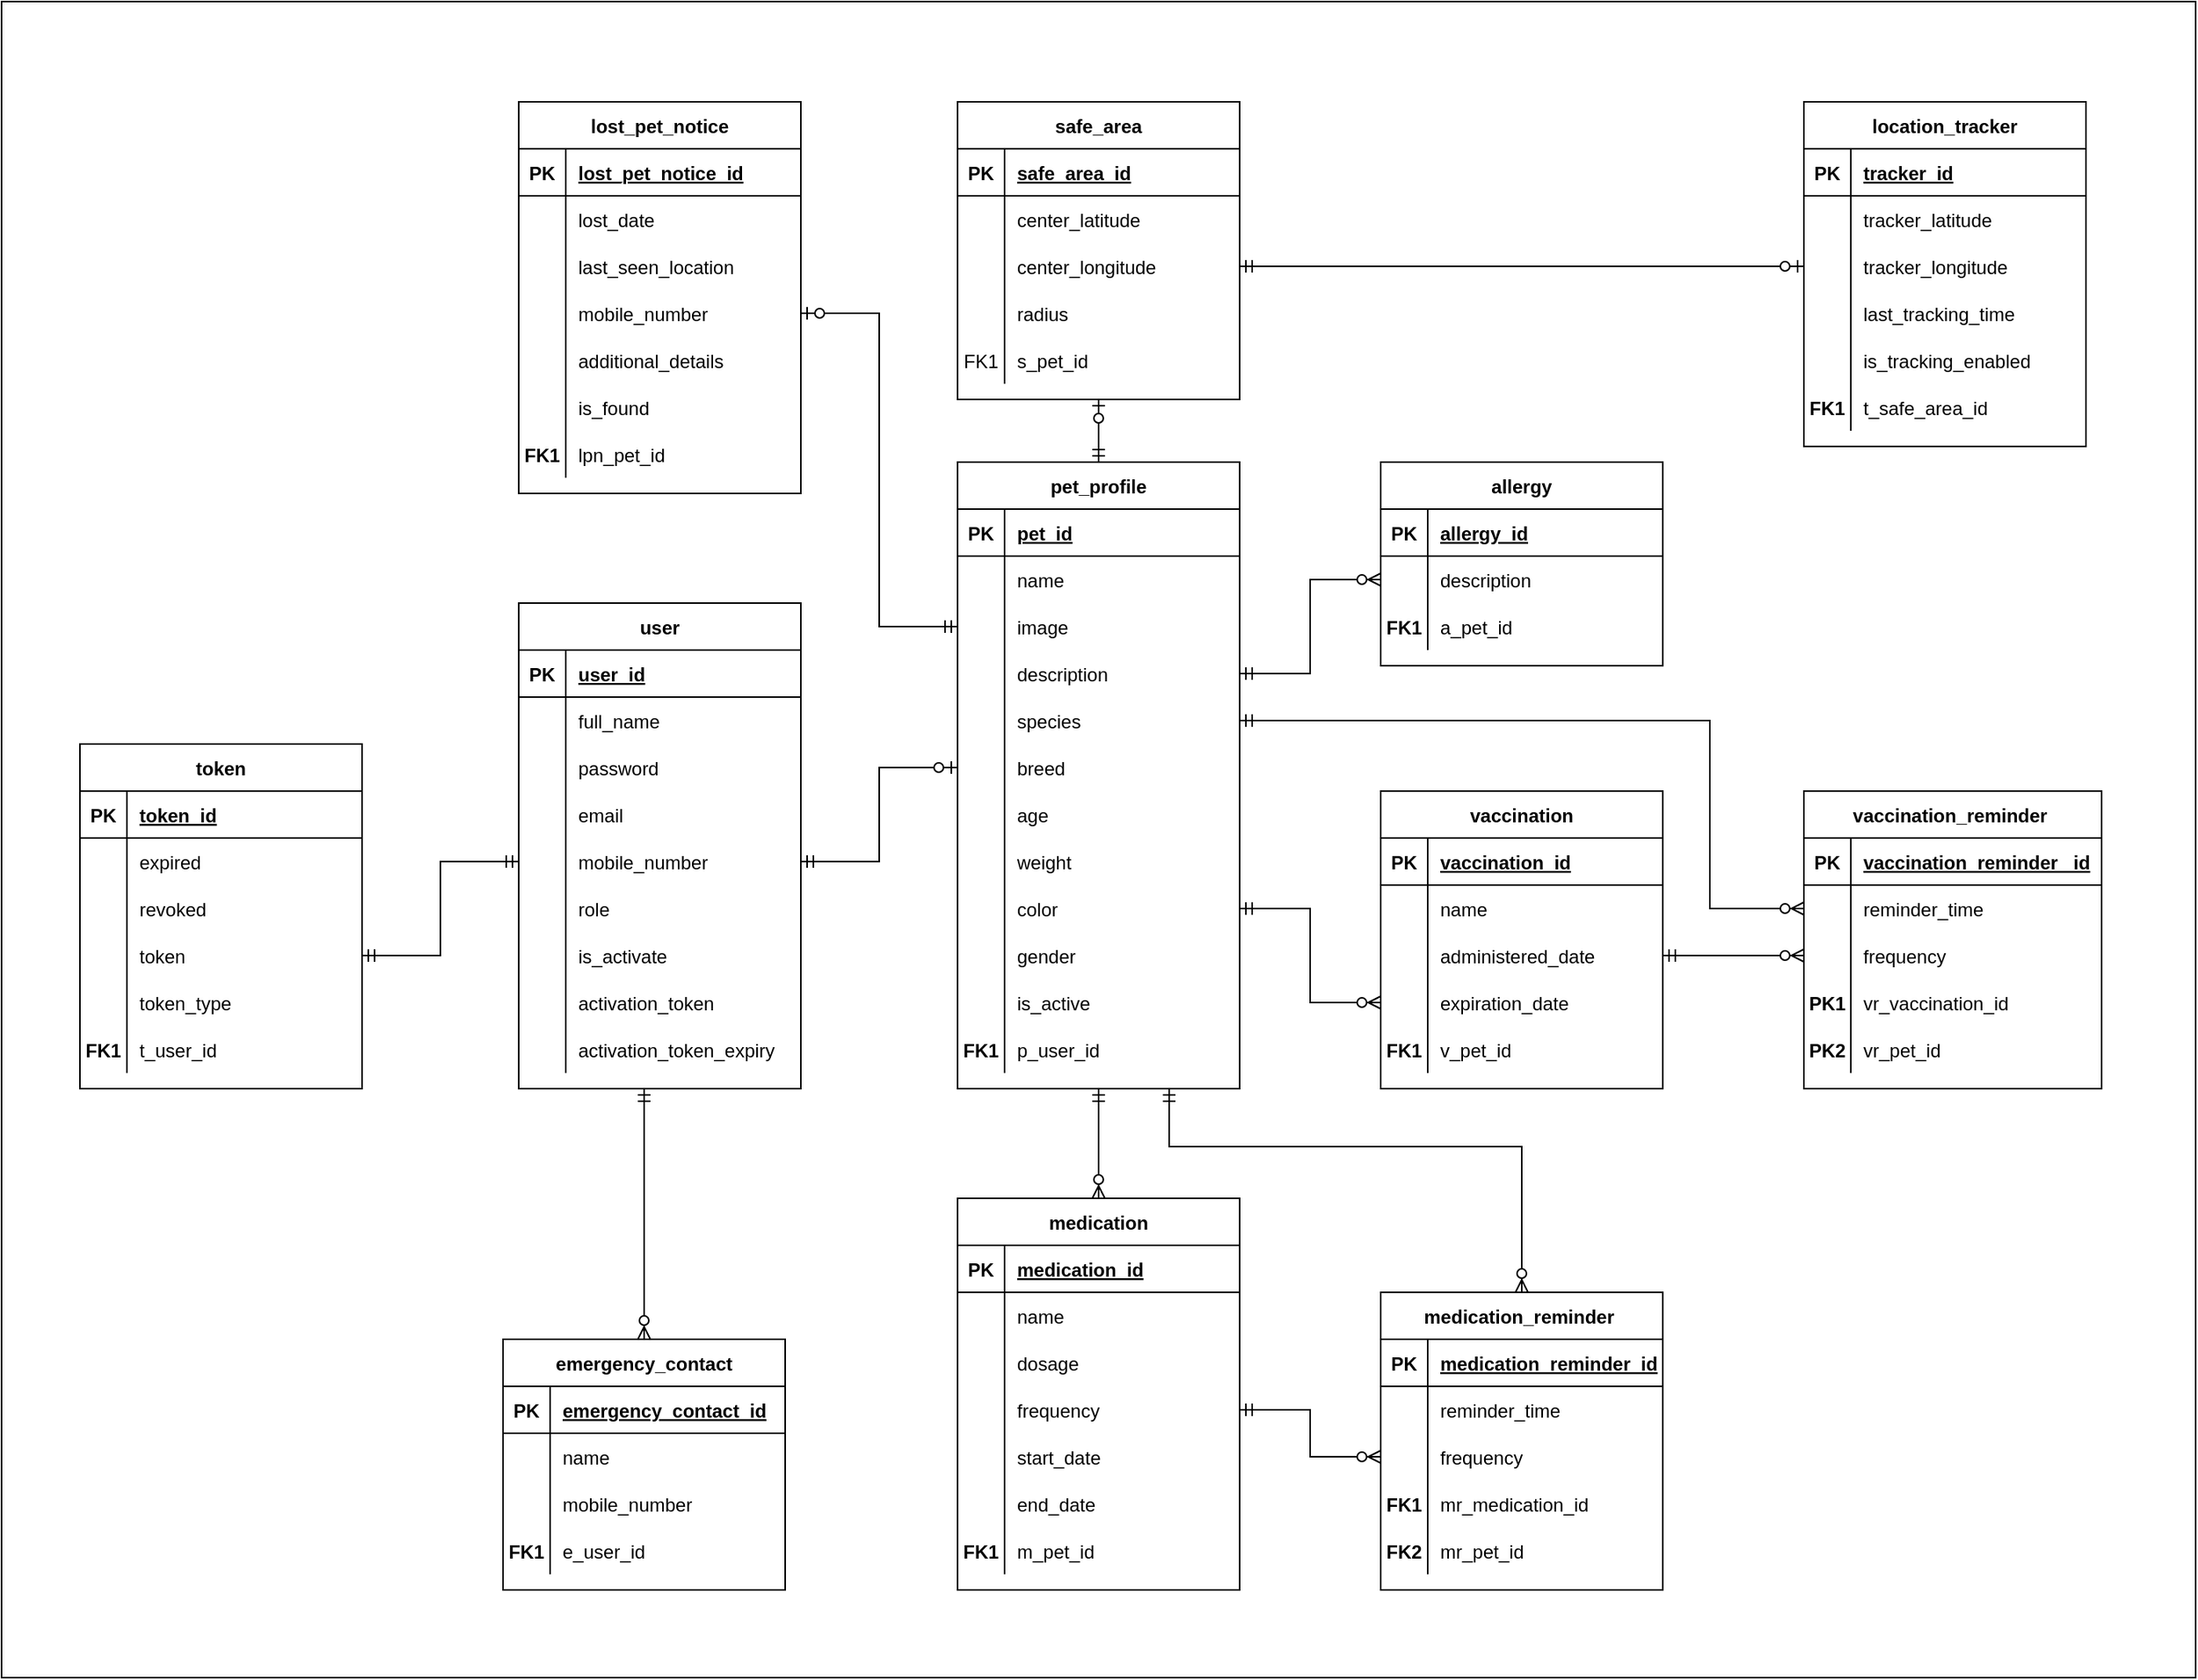 <mxfile version="20.3.0" type="device"><diagram id="c-Sz3aYmAORbg_Q8rm44" name="Page-1"><mxGraphModel dx="1887" dy="1165" grid="1" gridSize="10" guides="1" tooltips="1" connect="1" arrows="1" fold="1" page="1" pageScale="1" pageWidth="850" pageHeight="1100" math="0" shadow="0"><root><mxCell id="0"/><mxCell id="1" parent="0"/><mxCell id="9clAYnqYFl5IQXfS4hev-1" value="" style="rounded=0;whiteSpace=wrap;html=1;" vertex="1" parent="1"><mxGeometry x="123" y="12" width="1400" height="1070" as="geometry"/></mxCell><mxCell id="ts2lqCw_228ANVWnfavf-1" value="user" style="shape=table;startSize=30;container=1;collapsible=1;childLayout=tableLayout;fixedRows=1;rowLines=0;fontStyle=1;align=center;resizeLast=1;" parent="1" vertex="1"><mxGeometry x="453" y="396" width="180" height="310" as="geometry"/></mxCell><mxCell id="ts2lqCw_228ANVWnfavf-2" value="" style="shape=tableRow;horizontal=0;startSize=0;swimlaneHead=0;swimlaneBody=0;fillColor=none;collapsible=0;dropTarget=0;points=[[0,0.5],[1,0.5]];portConstraint=eastwest;top=0;left=0;right=0;bottom=1;" parent="ts2lqCw_228ANVWnfavf-1" vertex="1"><mxGeometry y="30" width="180" height="30" as="geometry"/></mxCell><mxCell id="ts2lqCw_228ANVWnfavf-3" value="PK" style="shape=partialRectangle;connectable=0;fillColor=none;top=0;left=0;bottom=0;right=0;fontStyle=1;overflow=hidden;" parent="ts2lqCw_228ANVWnfavf-2" vertex="1"><mxGeometry width="30" height="30" as="geometry"><mxRectangle width="30" height="30" as="alternateBounds"/></mxGeometry></mxCell><mxCell id="ts2lqCw_228ANVWnfavf-4" value="user_id" style="shape=partialRectangle;connectable=0;fillColor=none;top=0;left=0;bottom=0;right=0;align=left;spacingLeft=6;fontStyle=5;overflow=hidden;" parent="ts2lqCw_228ANVWnfavf-2" vertex="1"><mxGeometry x="30" width="150" height="30" as="geometry"><mxRectangle width="150" height="30" as="alternateBounds"/></mxGeometry></mxCell><mxCell id="ts2lqCw_228ANVWnfavf-5" value="" style="shape=tableRow;horizontal=0;startSize=0;swimlaneHead=0;swimlaneBody=0;fillColor=none;collapsible=0;dropTarget=0;points=[[0,0.5],[1,0.5]];portConstraint=eastwest;top=0;left=0;right=0;bottom=0;" parent="ts2lqCw_228ANVWnfavf-1" vertex="1"><mxGeometry y="60" width="180" height="30" as="geometry"/></mxCell><mxCell id="ts2lqCw_228ANVWnfavf-6" value="" style="shape=partialRectangle;connectable=0;fillColor=none;top=0;left=0;bottom=0;right=0;editable=1;overflow=hidden;" parent="ts2lqCw_228ANVWnfavf-5" vertex="1"><mxGeometry width="30" height="30" as="geometry"><mxRectangle width="30" height="30" as="alternateBounds"/></mxGeometry></mxCell><mxCell id="ts2lqCw_228ANVWnfavf-7" value="full_name" style="shape=partialRectangle;connectable=0;fillColor=none;top=0;left=0;bottom=0;right=0;align=left;spacingLeft=6;overflow=hidden;" parent="ts2lqCw_228ANVWnfavf-5" vertex="1"><mxGeometry x="30" width="150" height="30" as="geometry"><mxRectangle width="150" height="30" as="alternateBounds"/></mxGeometry></mxCell><mxCell id="ts2lqCw_228ANVWnfavf-8" value="" style="shape=tableRow;horizontal=0;startSize=0;swimlaneHead=0;swimlaneBody=0;fillColor=none;collapsible=0;dropTarget=0;points=[[0,0.5],[1,0.5]];portConstraint=eastwest;top=0;left=0;right=0;bottom=0;" parent="ts2lqCw_228ANVWnfavf-1" vertex="1"><mxGeometry y="90" width="180" height="30" as="geometry"/></mxCell><mxCell id="ts2lqCw_228ANVWnfavf-9" value="" style="shape=partialRectangle;connectable=0;fillColor=none;top=0;left=0;bottom=0;right=0;editable=1;overflow=hidden;" parent="ts2lqCw_228ANVWnfavf-8" vertex="1"><mxGeometry width="30" height="30" as="geometry"><mxRectangle width="30" height="30" as="alternateBounds"/></mxGeometry></mxCell><mxCell id="ts2lqCw_228ANVWnfavf-10" value="password" style="shape=partialRectangle;connectable=0;fillColor=none;top=0;left=0;bottom=0;right=0;align=left;spacingLeft=6;overflow=hidden;" parent="ts2lqCw_228ANVWnfavf-8" vertex="1"><mxGeometry x="30" width="150" height="30" as="geometry"><mxRectangle width="150" height="30" as="alternateBounds"/></mxGeometry></mxCell><mxCell id="ts2lqCw_228ANVWnfavf-11" value="" style="shape=tableRow;horizontal=0;startSize=0;swimlaneHead=0;swimlaneBody=0;fillColor=none;collapsible=0;dropTarget=0;points=[[0,0.5],[1,0.5]];portConstraint=eastwest;top=0;left=0;right=0;bottom=0;" parent="ts2lqCw_228ANVWnfavf-1" vertex="1"><mxGeometry y="120" width="180" height="30" as="geometry"/></mxCell><mxCell id="ts2lqCw_228ANVWnfavf-12" value="" style="shape=partialRectangle;connectable=0;fillColor=none;top=0;left=0;bottom=0;right=0;editable=1;overflow=hidden;" parent="ts2lqCw_228ANVWnfavf-11" vertex="1"><mxGeometry width="30" height="30" as="geometry"><mxRectangle width="30" height="30" as="alternateBounds"/></mxGeometry></mxCell><mxCell id="ts2lqCw_228ANVWnfavf-13" value="email" style="shape=partialRectangle;connectable=0;fillColor=none;top=0;left=0;bottom=0;right=0;align=left;spacingLeft=6;overflow=hidden;" parent="ts2lqCw_228ANVWnfavf-11" vertex="1"><mxGeometry x="30" width="150" height="30" as="geometry"><mxRectangle width="150" height="30" as="alternateBounds"/></mxGeometry></mxCell><mxCell id="ts2lqCw_228ANVWnfavf-27" value="" style="shape=tableRow;horizontal=0;startSize=0;swimlaneHead=0;swimlaneBody=0;fillColor=none;collapsible=0;dropTarget=0;points=[[0,0.5],[1,0.5]];portConstraint=eastwest;top=0;left=0;right=0;bottom=0;" parent="ts2lqCw_228ANVWnfavf-1" vertex="1"><mxGeometry y="150" width="180" height="30" as="geometry"/></mxCell><mxCell id="ts2lqCw_228ANVWnfavf-28" value="" style="shape=partialRectangle;connectable=0;fillColor=none;top=0;left=0;bottom=0;right=0;editable=1;overflow=hidden;" parent="ts2lqCw_228ANVWnfavf-27" vertex="1"><mxGeometry width="30" height="30" as="geometry"><mxRectangle width="30" height="30" as="alternateBounds"/></mxGeometry></mxCell><mxCell id="ts2lqCw_228ANVWnfavf-29" value="mobile_number" style="shape=partialRectangle;connectable=0;fillColor=none;top=0;left=0;bottom=0;right=0;align=left;spacingLeft=6;overflow=hidden;" parent="ts2lqCw_228ANVWnfavf-27" vertex="1"><mxGeometry x="30" width="150" height="30" as="geometry"><mxRectangle width="150" height="30" as="alternateBounds"/></mxGeometry></mxCell><mxCell id="ts2lqCw_228ANVWnfavf-30" value="" style="shape=tableRow;horizontal=0;startSize=0;swimlaneHead=0;swimlaneBody=0;fillColor=none;collapsible=0;dropTarget=0;points=[[0,0.5],[1,0.5]];portConstraint=eastwest;top=0;left=0;right=0;bottom=0;" parent="ts2lqCw_228ANVWnfavf-1" vertex="1"><mxGeometry y="180" width="180" height="30" as="geometry"/></mxCell><mxCell id="ts2lqCw_228ANVWnfavf-31" value="" style="shape=partialRectangle;connectable=0;fillColor=none;top=0;left=0;bottom=0;right=0;editable=1;overflow=hidden;" parent="ts2lqCw_228ANVWnfavf-30" vertex="1"><mxGeometry width="30" height="30" as="geometry"><mxRectangle width="30" height="30" as="alternateBounds"/></mxGeometry></mxCell><mxCell id="ts2lqCw_228ANVWnfavf-32" value="role" style="shape=partialRectangle;connectable=0;fillColor=none;top=0;left=0;bottom=0;right=0;align=left;spacingLeft=6;overflow=hidden;" parent="ts2lqCw_228ANVWnfavf-30" vertex="1"><mxGeometry x="30" width="150" height="30" as="geometry"><mxRectangle width="150" height="30" as="alternateBounds"/></mxGeometry></mxCell><mxCell id="ts2lqCw_228ANVWnfavf-33" value="" style="shape=tableRow;horizontal=0;startSize=0;swimlaneHead=0;swimlaneBody=0;fillColor=none;collapsible=0;dropTarget=0;points=[[0,0.5],[1,0.5]];portConstraint=eastwest;top=0;left=0;right=0;bottom=0;" parent="ts2lqCw_228ANVWnfavf-1" vertex="1"><mxGeometry y="210" width="180" height="30" as="geometry"/></mxCell><mxCell id="ts2lqCw_228ANVWnfavf-34" value="" style="shape=partialRectangle;connectable=0;fillColor=none;top=0;left=0;bottom=0;right=0;editable=1;overflow=hidden;" parent="ts2lqCw_228ANVWnfavf-33" vertex="1"><mxGeometry width="30" height="30" as="geometry"><mxRectangle width="30" height="30" as="alternateBounds"/></mxGeometry></mxCell><mxCell id="ts2lqCw_228ANVWnfavf-35" value="is_activate" style="shape=partialRectangle;connectable=0;fillColor=none;top=0;left=0;bottom=0;right=0;align=left;spacingLeft=6;overflow=hidden;" parent="ts2lqCw_228ANVWnfavf-33" vertex="1"><mxGeometry x="30" width="150" height="30" as="geometry"><mxRectangle width="150" height="30" as="alternateBounds"/></mxGeometry></mxCell><mxCell id="ts2lqCw_228ANVWnfavf-36" value="" style="shape=tableRow;horizontal=0;startSize=0;swimlaneHead=0;swimlaneBody=0;fillColor=none;collapsible=0;dropTarget=0;points=[[0,0.5],[1,0.5]];portConstraint=eastwest;top=0;left=0;right=0;bottom=0;" parent="ts2lqCw_228ANVWnfavf-1" vertex="1"><mxGeometry y="240" width="180" height="30" as="geometry"/></mxCell><mxCell id="ts2lqCw_228ANVWnfavf-37" value="" style="shape=partialRectangle;connectable=0;fillColor=none;top=0;left=0;bottom=0;right=0;editable=1;overflow=hidden;" parent="ts2lqCw_228ANVWnfavf-36" vertex="1"><mxGeometry width="30" height="30" as="geometry"><mxRectangle width="30" height="30" as="alternateBounds"/></mxGeometry></mxCell><mxCell id="ts2lqCw_228ANVWnfavf-38" value="activation_token" style="shape=partialRectangle;connectable=0;fillColor=none;top=0;left=0;bottom=0;right=0;align=left;spacingLeft=6;overflow=hidden;" parent="ts2lqCw_228ANVWnfavf-36" vertex="1"><mxGeometry x="30" width="150" height="30" as="geometry"><mxRectangle width="150" height="30" as="alternateBounds"/></mxGeometry></mxCell><mxCell id="ts2lqCw_228ANVWnfavf-39" value="" style="shape=tableRow;horizontal=0;startSize=0;swimlaneHead=0;swimlaneBody=0;fillColor=none;collapsible=0;dropTarget=0;points=[[0,0.5],[1,0.5]];portConstraint=eastwest;top=0;left=0;right=0;bottom=0;" parent="ts2lqCw_228ANVWnfavf-1" vertex="1"><mxGeometry y="270" width="180" height="30" as="geometry"/></mxCell><mxCell id="ts2lqCw_228ANVWnfavf-40" value="" style="shape=partialRectangle;connectable=0;fillColor=none;top=0;left=0;bottom=0;right=0;editable=1;overflow=hidden;" parent="ts2lqCw_228ANVWnfavf-39" vertex="1"><mxGeometry width="30" height="30" as="geometry"><mxRectangle width="30" height="30" as="alternateBounds"/></mxGeometry></mxCell><mxCell id="ts2lqCw_228ANVWnfavf-41" value="activation_token_expiry" style="shape=partialRectangle;connectable=0;fillColor=none;top=0;left=0;bottom=0;right=0;align=left;spacingLeft=6;overflow=hidden;" parent="ts2lqCw_228ANVWnfavf-39" vertex="1"><mxGeometry x="30" width="150" height="30" as="geometry"><mxRectangle width="150" height="30" as="alternateBounds"/></mxGeometry></mxCell><mxCell id="ts2lqCw_228ANVWnfavf-42" value="token" style="shape=table;startSize=30;container=1;collapsible=1;childLayout=tableLayout;fixedRows=1;rowLines=0;fontStyle=1;align=center;resizeLast=1;" parent="1" vertex="1"><mxGeometry x="173" y="486" width="180" height="220" as="geometry"/></mxCell><mxCell id="ts2lqCw_228ANVWnfavf-43" value="" style="shape=tableRow;horizontal=0;startSize=0;swimlaneHead=0;swimlaneBody=0;fillColor=none;collapsible=0;dropTarget=0;points=[[0,0.5],[1,0.5]];portConstraint=eastwest;top=0;left=0;right=0;bottom=1;" parent="ts2lqCw_228ANVWnfavf-42" vertex="1"><mxGeometry y="30" width="180" height="30" as="geometry"/></mxCell><mxCell id="ts2lqCw_228ANVWnfavf-44" value="PK" style="shape=partialRectangle;connectable=0;fillColor=none;top=0;left=0;bottom=0;right=0;fontStyle=1;overflow=hidden;" parent="ts2lqCw_228ANVWnfavf-43" vertex="1"><mxGeometry width="30" height="30" as="geometry"><mxRectangle width="30" height="30" as="alternateBounds"/></mxGeometry></mxCell><mxCell id="ts2lqCw_228ANVWnfavf-45" value="token_id" style="shape=partialRectangle;connectable=0;fillColor=none;top=0;left=0;bottom=0;right=0;align=left;spacingLeft=6;fontStyle=5;overflow=hidden;" parent="ts2lqCw_228ANVWnfavf-43" vertex="1"><mxGeometry x="30" width="150" height="30" as="geometry"><mxRectangle width="150" height="30" as="alternateBounds"/></mxGeometry></mxCell><mxCell id="ts2lqCw_228ANVWnfavf-46" value="" style="shape=tableRow;horizontal=0;startSize=0;swimlaneHead=0;swimlaneBody=0;fillColor=none;collapsible=0;dropTarget=0;points=[[0,0.5],[1,0.5]];portConstraint=eastwest;top=0;left=0;right=0;bottom=0;" parent="ts2lqCw_228ANVWnfavf-42" vertex="1"><mxGeometry y="60" width="180" height="30" as="geometry"/></mxCell><mxCell id="ts2lqCw_228ANVWnfavf-47" value="" style="shape=partialRectangle;connectable=0;fillColor=none;top=0;left=0;bottom=0;right=0;editable=1;overflow=hidden;" parent="ts2lqCw_228ANVWnfavf-46" vertex="1"><mxGeometry width="30" height="30" as="geometry"><mxRectangle width="30" height="30" as="alternateBounds"/></mxGeometry></mxCell><mxCell id="ts2lqCw_228ANVWnfavf-48" value="expired" style="shape=partialRectangle;connectable=0;fillColor=none;top=0;left=0;bottom=0;right=0;align=left;spacingLeft=6;overflow=hidden;" parent="ts2lqCw_228ANVWnfavf-46" vertex="1"><mxGeometry x="30" width="150" height="30" as="geometry"><mxRectangle width="150" height="30" as="alternateBounds"/></mxGeometry></mxCell><mxCell id="ts2lqCw_228ANVWnfavf-49" value="" style="shape=tableRow;horizontal=0;startSize=0;swimlaneHead=0;swimlaneBody=0;fillColor=none;collapsible=0;dropTarget=0;points=[[0,0.5],[1,0.5]];portConstraint=eastwest;top=0;left=0;right=0;bottom=0;" parent="ts2lqCw_228ANVWnfavf-42" vertex="1"><mxGeometry y="90" width="180" height="30" as="geometry"/></mxCell><mxCell id="ts2lqCw_228ANVWnfavf-50" value="" style="shape=partialRectangle;connectable=0;fillColor=none;top=0;left=0;bottom=0;right=0;editable=1;overflow=hidden;" parent="ts2lqCw_228ANVWnfavf-49" vertex="1"><mxGeometry width="30" height="30" as="geometry"><mxRectangle width="30" height="30" as="alternateBounds"/></mxGeometry></mxCell><mxCell id="ts2lqCw_228ANVWnfavf-51" value="revoked" style="shape=partialRectangle;connectable=0;fillColor=none;top=0;left=0;bottom=0;right=0;align=left;spacingLeft=6;overflow=hidden;" parent="ts2lqCw_228ANVWnfavf-49" vertex="1"><mxGeometry x="30" width="150" height="30" as="geometry"><mxRectangle width="150" height="30" as="alternateBounds"/></mxGeometry></mxCell><mxCell id="ts2lqCw_228ANVWnfavf-52" value="" style="shape=tableRow;horizontal=0;startSize=0;swimlaneHead=0;swimlaneBody=0;fillColor=none;collapsible=0;dropTarget=0;points=[[0,0.5],[1,0.5]];portConstraint=eastwest;top=0;left=0;right=0;bottom=0;" parent="ts2lqCw_228ANVWnfavf-42" vertex="1"><mxGeometry y="120" width="180" height="30" as="geometry"/></mxCell><mxCell id="ts2lqCw_228ANVWnfavf-53" value="" style="shape=partialRectangle;connectable=0;fillColor=none;top=0;left=0;bottom=0;right=0;editable=1;overflow=hidden;" parent="ts2lqCw_228ANVWnfavf-52" vertex="1"><mxGeometry width="30" height="30" as="geometry"><mxRectangle width="30" height="30" as="alternateBounds"/></mxGeometry></mxCell><mxCell id="ts2lqCw_228ANVWnfavf-54" value="token" style="shape=partialRectangle;connectable=0;fillColor=none;top=0;left=0;bottom=0;right=0;align=left;spacingLeft=6;overflow=hidden;" parent="ts2lqCw_228ANVWnfavf-52" vertex="1"><mxGeometry x="30" width="150" height="30" as="geometry"><mxRectangle width="150" height="30" as="alternateBounds"/></mxGeometry></mxCell><mxCell id="ts2lqCw_228ANVWnfavf-55" value="" style="shape=tableRow;horizontal=0;startSize=0;swimlaneHead=0;swimlaneBody=0;fillColor=none;collapsible=0;dropTarget=0;points=[[0,0.5],[1,0.5]];portConstraint=eastwest;top=0;left=0;right=0;bottom=0;" parent="ts2lqCw_228ANVWnfavf-42" vertex="1"><mxGeometry y="150" width="180" height="30" as="geometry"/></mxCell><mxCell id="ts2lqCw_228ANVWnfavf-56" value="" style="shape=partialRectangle;connectable=0;fillColor=none;top=0;left=0;bottom=0;right=0;editable=1;overflow=hidden;" parent="ts2lqCw_228ANVWnfavf-55" vertex="1"><mxGeometry width="30" height="30" as="geometry"><mxRectangle width="30" height="30" as="alternateBounds"/></mxGeometry></mxCell><mxCell id="ts2lqCw_228ANVWnfavf-57" value="token_type" style="shape=partialRectangle;connectable=0;fillColor=none;top=0;left=0;bottom=0;right=0;align=left;spacingLeft=6;overflow=hidden;" parent="ts2lqCw_228ANVWnfavf-55" vertex="1"><mxGeometry x="30" width="150" height="30" as="geometry"><mxRectangle width="150" height="30" as="alternateBounds"/></mxGeometry></mxCell><mxCell id="ts2lqCw_228ANVWnfavf-58" value="" style="shape=tableRow;horizontal=0;startSize=0;swimlaneHead=0;swimlaneBody=0;fillColor=none;collapsible=0;dropTarget=0;points=[[0,0.5],[1,0.5]];portConstraint=eastwest;top=0;left=0;right=0;bottom=0;" parent="ts2lqCw_228ANVWnfavf-42" vertex="1"><mxGeometry y="180" width="180" height="30" as="geometry"/></mxCell><mxCell id="ts2lqCw_228ANVWnfavf-59" value="FK1" style="shape=partialRectangle;connectable=0;fillColor=none;top=0;left=0;bottom=0;right=0;editable=1;overflow=hidden;fontStyle=1" parent="ts2lqCw_228ANVWnfavf-58" vertex="1"><mxGeometry width="30" height="30" as="geometry"><mxRectangle width="30" height="30" as="alternateBounds"/></mxGeometry></mxCell><mxCell id="ts2lqCw_228ANVWnfavf-60" value="t_user_id" style="shape=partialRectangle;connectable=0;fillColor=none;top=0;left=0;bottom=0;right=0;align=left;spacingLeft=6;overflow=hidden;" parent="ts2lqCw_228ANVWnfavf-58" vertex="1"><mxGeometry x="30" width="150" height="30" as="geometry"><mxRectangle width="150" height="30" as="alternateBounds"/></mxGeometry></mxCell><mxCell id="ts2lqCw_228ANVWnfavf-61" value="pet_profile" style="shape=table;startSize=30;container=1;collapsible=1;childLayout=tableLayout;fixedRows=1;rowLines=0;fontStyle=1;align=center;resizeLast=1;" parent="1" vertex="1"><mxGeometry x="733" y="306" width="180" height="400" as="geometry"/></mxCell><mxCell id="ts2lqCw_228ANVWnfavf-62" value="" style="shape=tableRow;horizontal=0;startSize=0;swimlaneHead=0;swimlaneBody=0;fillColor=none;collapsible=0;dropTarget=0;points=[[0,0.5],[1,0.5]];portConstraint=eastwest;top=0;left=0;right=0;bottom=1;" parent="ts2lqCw_228ANVWnfavf-61" vertex="1"><mxGeometry y="30" width="180" height="30" as="geometry"/></mxCell><mxCell id="ts2lqCw_228ANVWnfavf-63" value="PK" style="shape=partialRectangle;connectable=0;fillColor=none;top=0;left=0;bottom=0;right=0;fontStyle=1;overflow=hidden;" parent="ts2lqCw_228ANVWnfavf-62" vertex="1"><mxGeometry width="30" height="30" as="geometry"><mxRectangle width="30" height="30" as="alternateBounds"/></mxGeometry></mxCell><mxCell id="ts2lqCw_228ANVWnfavf-64" value="pet_id" style="shape=partialRectangle;connectable=0;fillColor=none;top=0;left=0;bottom=0;right=0;align=left;spacingLeft=6;fontStyle=5;overflow=hidden;" parent="ts2lqCw_228ANVWnfavf-62" vertex="1"><mxGeometry x="30" width="150" height="30" as="geometry"><mxRectangle width="150" height="30" as="alternateBounds"/></mxGeometry></mxCell><mxCell id="ts2lqCw_228ANVWnfavf-65" value="" style="shape=tableRow;horizontal=0;startSize=0;swimlaneHead=0;swimlaneBody=0;fillColor=none;collapsible=0;dropTarget=0;points=[[0,0.5],[1,0.5]];portConstraint=eastwest;top=0;left=0;right=0;bottom=0;" parent="ts2lqCw_228ANVWnfavf-61" vertex="1"><mxGeometry y="60" width="180" height="30" as="geometry"/></mxCell><mxCell id="ts2lqCw_228ANVWnfavf-66" value="" style="shape=partialRectangle;connectable=0;fillColor=none;top=0;left=0;bottom=0;right=0;editable=1;overflow=hidden;" parent="ts2lqCw_228ANVWnfavf-65" vertex="1"><mxGeometry width="30" height="30" as="geometry"><mxRectangle width="30" height="30" as="alternateBounds"/></mxGeometry></mxCell><mxCell id="ts2lqCw_228ANVWnfavf-67" value="name" style="shape=partialRectangle;connectable=0;fillColor=none;top=0;left=0;bottom=0;right=0;align=left;spacingLeft=6;overflow=hidden;" parent="ts2lqCw_228ANVWnfavf-65" vertex="1"><mxGeometry x="30" width="150" height="30" as="geometry"><mxRectangle width="150" height="30" as="alternateBounds"/></mxGeometry></mxCell><mxCell id="ts2lqCw_228ANVWnfavf-68" value="" style="shape=tableRow;horizontal=0;startSize=0;swimlaneHead=0;swimlaneBody=0;fillColor=none;collapsible=0;dropTarget=0;points=[[0,0.5],[1,0.5]];portConstraint=eastwest;top=0;left=0;right=0;bottom=0;" parent="ts2lqCw_228ANVWnfavf-61" vertex="1"><mxGeometry y="90" width="180" height="30" as="geometry"/></mxCell><mxCell id="ts2lqCw_228ANVWnfavf-69" value="" style="shape=partialRectangle;connectable=0;fillColor=none;top=0;left=0;bottom=0;right=0;editable=1;overflow=hidden;" parent="ts2lqCw_228ANVWnfavf-68" vertex="1"><mxGeometry width="30" height="30" as="geometry"><mxRectangle width="30" height="30" as="alternateBounds"/></mxGeometry></mxCell><mxCell id="ts2lqCw_228ANVWnfavf-70" value="image" style="shape=partialRectangle;connectable=0;fillColor=none;top=0;left=0;bottom=0;right=0;align=left;spacingLeft=6;overflow=hidden;" parent="ts2lqCw_228ANVWnfavf-68" vertex="1"><mxGeometry x="30" width="150" height="30" as="geometry"><mxRectangle width="150" height="30" as="alternateBounds"/></mxGeometry></mxCell><mxCell id="ts2lqCw_228ANVWnfavf-71" value="" style="shape=tableRow;horizontal=0;startSize=0;swimlaneHead=0;swimlaneBody=0;fillColor=none;collapsible=0;dropTarget=0;points=[[0,0.5],[1,0.5]];portConstraint=eastwest;top=0;left=0;right=0;bottom=0;" parent="ts2lqCw_228ANVWnfavf-61" vertex="1"><mxGeometry y="120" width="180" height="30" as="geometry"/></mxCell><mxCell id="ts2lqCw_228ANVWnfavf-72" value="" style="shape=partialRectangle;connectable=0;fillColor=none;top=0;left=0;bottom=0;right=0;editable=1;overflow=hidden;" parent="ts2lqCw_228ANVWnfavf-71" vertex="1"><mxGeometry width="30" height="30" as="geometry"><mxRectangle width="30" height="30" as="alternateBounds"/></mxGeometry></mxCell><mxCell id="ts2lqCw_228ANVWnfavf-73" value="description" style="shape=partialRectangle;connectable=0;fillColor=none;top=0;left=0;bottom=0;right=0;align=left;spacingLeft=6;overflow=hidden;" parent="ts2lqCw_228ANVWnfavf-71" vertex="1"><mxGeometry x="30" width="150" height="30" as="geometry"><mxRectangle width="150" height="30" as="alternateBounds"/></mxGeometry></mxCell><mxCell id="ts2lqCw_228ANVWnfavf-74" value="" style="shape=tableRow;horizontal=0;startSize=0;swimlaneHead=0;swimlaneBody=0;fillColor=none;collapsible=0;dropTarget=0;points=[[0,0.5],[1,0.5]];portConstraint=eastwest;top=0;left=0;right=0;bottom=0;" parent="ts2lqCw_228ANVWnfavf-61" vertex="1"><mxGeometry y="150" width="180" height="30" as="geometry"/></mxCell><mxCell id="ts2lqCw_228ANVWnfavf-75" value="" style="shape=partialRectangle;connectable=0;fillColor=none;top=0;left=0;bottom=0;right=0;editable=1;overflow=hidden;" parent="ts2lqCw_228ANVWnfavf-74" vertex="1"><mxGeometry width="30" height="30" as="geometry"><mxRectangle width="30" height="30" as="alternateBounds"/></mxGeometry></mxCell><mxCell id="ts2lqCw_228ANVWnfavf-76" value="species" style="shape=partialRectangle;connectable=0;fillColor=none;top=0;left=0;bottom=0;right=0;align=left;spacingLeft=6;overflow=hidden;" parent="ts2lqCw_228ANVWnfavf-74" vertex="1"><mxGeometry x="30" width="150" height="30" as="geometry"><mxRectangle width="150" height="30" as="alternateBounds"/></mxGeometry></mxCell><mxCell id="ts2lqCw_228ANVWnfavf-77" value="" style="shape=tableRow;horizontal=0;startSize=0;swimlaneHead=0;swimlaneBody=0;fillColor=none;collapsible=0;dropTarget=0;points=[[0,0.5],[1,0.5]];portConstraint=eastwest;top=0;left=0;right=0;bottom=0;" parent="ts2lqCw_228ANVWnfavf-61" vertex="1"><mxGeometry y="180" width="180" height="30" as="geometry"/></mxCell><mxCell id="ts2lqCw_228ANVWnfavf-78" value="" style="shape=partialRectangle;connectable=0;fillColor=none;top=0;left=0;bottom=0;right=0;editable=1;overflow=hidden;" parent="ts2lqCw_228ANVWnfavf-77" vertex="1"><mxGeometry width="30" height="30" as="geometry"><mxRectangle width="30" height="30" as="alternateBounds"/></mxGeometry></mxCell><mxCell id="ts2lqCw_228ANVWnfavf-79" value="breed" style="shape=partialRectangle;connectable=0;fillColor=none;top=0;left=0;bottom=0;right=0;align=left;spacingLeft=6;overflow=hidden;" parent="ts2lqCw_228ANVWnfavf-77" vertex="1"><mxGeometry x="30" width="150" height="30" as="geometry"><mxRectangle width="150" height="30" as="alternateBounds"/></mxGeometry></mxCell><mxCell id="ts2lqCw_228ANVWnfavf-80" value="" style="shape=tableRow;horizontal=0;startSize=0;swimlaneHead=0;swimlaneBody=0;fillColor=none;collapsible=0;dropTarget=0;points=[[0,0.5],[1,0.5]];portConstraint=eastwest;top=0;left=0;right=0;bottom=0;" parent="ts2lqCw_228ANVWnfavf-61" vertex="1"><mxGeometry y="210" width="180" height="30" as="geometry"/></mxCell><mxCell id="ts2lqCw_228ANVWnfavf-81" value="" style="shape=partialRectangle;connectable=0;fillColor=none;top=0;left=0;bottom=0;right=0;editable=1;overflow=hidden;" parent="ts2lqCw_228ANVWnfavf-80" vertex="1"><mxGeometry width="30" height="30" as="geometry"><mxRectangle width="30" height="30" as="alternateBounds"/></mxGeometry></mxCell><mxCell id="ts2lqCw_228ANVWnfavf-82" value="age" style="shape=partialRectangle;connectable=0;fillColor=none;top=0;left=0;bottom=0;right=0;align=left;spacingLeft=6;overflow=hidden;" parent="ts2lqCw_228ANVWnfavf-80" vertex="1"><mxGeometry x="30" width="150" height="30" as="geometry"><mxRectangle width="150" height="30" as="alternateBounds"/></mxGeometry></mxCell><mxCell id="ts2lqCw_228ANVWnfavf-83" value="" style="shape=tableRow;horizontal=0;startSize=0;swimlaneHead=0;swimlaneBody=0;fillColor=none;collapsible=0;dropTarget=0;points=[[0,0.5],[1,0.5]];portConstraint=eastwest;top=0;left=0;right=0;bottom=0;" parent="ts2lqCw_228ANVWnfavf-61" vertex="1"><mxGeometry y="240" width="180" height="30" as="geometry"/></mxCell><mxCell id="ts2lqCw_228ANVWnfavf-84" value="" style="shape=partialRectangle;connectable=0;fillColor=none;top=0;left=0;bottom=0;right=0;editable=1;overflow=hidden;" parent="ts2lqCw_228ANVWnfavf-83" vertex="1"><mxGeometry width="30" height="30" as="geometry"><mxRectangle width="30" height="30" as="alternateBounds"/></mxGeometry></mxCell><mxCell id="ts2lqCw_228ANVWnfavf-85" value="weight" style="shape=partialRectangle;connectable=0;fillColor=none;top=0;left=0;bottom=0;right=0;align=left;spacingLeft=6;overflow=hidden;" parent="ts2lqCw_228ANVWnfavf-83" vertex="1"><mxGeometry x="30" width="150" height="30" as="geometry"><mxRectangle width="150" height="30" as="alternateBounds"/></mxGeometry></mxCell><mxCell id="ts2lqCw_228ANVWnfavf-86" value="" style="shape=tableRow;horizontal=0;startSize=0;swimlaneHead=0;swimlaneBody=0;fillColor=none;collapsible=0;dropTarget=0;points=[[0,0.5],[1,0.5]];portConstraint=eastwest;top=0;left=0;right=0;bottom=0;" parent="ts2lqCw_228ANVWnfavf-61" vertex="1"><mxGeometry y="270" width="180" height="30" as="geometry"/></mxCell><mxCell id="ts2lqCw_228ANVWnfavf-87" value="" style="shape=partialRectangle;connectable=0;fillColor=none;top=0;left=0;bottom=0;right=0;editable=1;overflow=hidden;" parent="ts2lqCw_228ANVWnfavf-86" vertex="1"><mxGeometry width="30" height="30" as="geometry"><mxRectangle width="30" height="30" as="alternateBounds"/></mxGeometry></mxCell><mxCell id="ts2lqCw_228ANVWnfavf-88" value="color" style="shape=partialRectangle;connectable=0;fillColor=none;top=0;left=0;bottom=0;right=0;align=left;spacingLeft=6;overflow=hidden;" parent="ts2lqCw_228ANVWnfavf-86" vertex="1"><mxGeometry x="30" width="150" height="30" as="geometry"><mxRectangle width="150" height="30" as="alternateBounds"/></mxGeometry></mxCell><mxCell id="ts2lqCw_228ANVWnfavf-89" value="" style="shape=tableRow;horizontal=0;startSize=0;swimlaneHead=0;swimlaneBody=0;fillColor=none;collapsible=0;dropTarget=0;points=[[0,0.5],[1,0.5]];portConstraint=eastwest;top=0;left=0;right=0;bottom=0;" parent="ts2lqCw_228ANVWnfavf-61" vertex="1"><mxGeometry y="300" width="180" height="30" as="geometry"/></mxCell><mxCell id="ts2lqCw_228ANVWnfavf-90" value="" style="shape=partialRectangle;connectable=0;fillColor=none;top=0;left=0;bottom=0;right=0;editable=1;overflow=hidden;" parent="ts2lqCw_228ANVWnfavf-89" vertex="1"><mxGeometry width="30" height="30" as="geometry"><mxRectangle width="30" height="30" as="alternateBounds"/></mxGeometry></mxCell><mxCell id="ts2lqCw_228ANVWnfavf-91" value="gender" style="shape=partialRectangle;connectable=0;fillColor=none;top=0;left=0;bottom=0;right=0;align=left;spacingLeft=6;overflow=hidden;" parent="ts2lqCw_228ANVWnfavf-89" vertex="1"><mxGeometry x="30" width="150" height="30" as="geometry"><mxRectangle width="150" height="30" as="alternateBounds"/></mxGeometry></mxCell><mxCell id="ts2lqCw_228ANVWnfavf-92" value="" style="shape=tableRow;horizontal=0;startSize=0;swimlaneHead=0;swimlaneBody=0;fillColor=none;collapsible=0;dropTarget=0;points=[[0,0.5],[1,0.5]];portConstraint=eastwest;top=0;left=0;right=0;bottom=0;" parent="ts2lqCw_228ANVWnfavf-61" vertex="1"><mxGeometry y="330" width="180" height="30" as="geometry"/></mxCell><mxCell id="ts2lqCw_228ANVWnfavf-93" value="" style="shape=partialRectangle;connectable=0;fillColor=none;top=0;left=0;bottom=0;right=0;editable=1;overflow=hidden;" parent="ts2lqCw_228ANVWnfavf-92" vertex="1"><mxGeometry width="30" height="30" as="geometry"><mxRectangle width="30" height="30" as="alternateBounds"/></mxGeometry></mxCell><mxCell id="ts2lqCw_228ANVWnfavf-94" value="is_active" style="shape=partialRectangle;connectable=0;fillColor=none;top=0;left=0;bottom=0;right=0;align=left;spacingLeft=6;overflow=hidden;" parent="ts2lqCw_228ANVWnfavf-92" vertex="1"><mxGeometry x="30" width="150" height="30" as="geometry"><mxRectangle width="150" height="30" as="alternateBounds"/></mxGeometry></mxCell><mxCell id="ts2lqCw_228ANVWnfavf-95" value="" style="shape=tableRow;horizontal=0;startSize=0;swimlaneHead=0;swimlaneBody=0;fillColor=none;collapsible=0;dropTarget=0;points=[[0,0.5],[1,0.5]];portConstraint=eastwest;top=0;left=0;right=0;bottom=0;" parent="ts2lqCw_228ANVWnfavf-61" vertex="1"><mxGeometry y="360" width="180" height="30" as="geometry"/></mxCell><mxCell id="ts2lqCw_228ANVWnfavf-96" value="FK1" style="shape=partialRectangle;connectable=0;fillColor=none;top=0;left=0;bottom=0;right=0;editable=1;overflow=hidden;fontStyle=1" parent="ts2lqCw_228ANVWnfavf-95" vertex="1"><mxGeometry width="30" height="30" as="geometry"><mxRectangle width="30" height="30" as="alternateBounds"/></mxGeometry></mxCell><mxCell id="ts2lqCw_228ANVWnfavf-97" value="p_user_id" style="shape=partialRectangle;connectable=0;fillColor=none;top=0;left=0;bottom=0;right=0;align=left;spacingLeft=6;overflow=hidden;" parent="ts2lqCw_228ANVWnfavf-95" vertex="1"><mxGeometry x="30" width="150" height="30" as="geometry"><mxRectangle width="150" height="30" as="alternateBounds"/></mxGeometry></mxCell><mxCell id="ts2lqCw_228ANVWnfavf-99" value="" style="edgeStyle=elbowEdgeStyle;fontSize=12;html=1;endArrow=ERmandOne;startArrow=ERmandOne;rounded=0;entryX=0;entryY=0.5;entryDx=0;entryDy=0;exitX=1;exitY=0.5;exitDx=0;exitDy=0;" parent="1" source="ts2lqCw_228ANVWnfavf-52" target="ts2lqCw_228ANVWnfavf-27" edge="1"><mxGeometry width="100" height="100" relative="1" as="geometry"><mxPoint x="353" y="606" as="sourcePoint"/><mxPoint x="453" y="506" as="targetPoint"/></mxGeometry></mxCell><mxCell id="bCkmslu8Y_Jo5QT_eWvN-1" value="emergency_contact" style="shape=table;startSize=30;container=1;collapsible=1;childLayout=tableLayout;fixedRows=1;rowLines=0;fontStyle=1;align=center;resizeLast=1;" parent="1" vertex="1"><mxGeometry x="443" y="866" width="180" height="160" as="geometry"/></mxCell><mxCell id="bCkmslu8Y_Jo5QT_eWvN-2" value="" style="shape=tableRow;horizontal=0;startSize=0;swimlaneHead=0;swimlaneBody=0;fillColor=none;collapsible=0;dropTarget=0;points=[[0,0.5],[1,0.5]];portConstraint=eastwest;top=0;left=0;right=0;bottom=1;" parent="bCkmslu8Y_Jo5QT_eWvN-1" vertex="1"><mxGeometry y="30" width="180" height="30" as="geometry"/></mxCell><mxCell id="bCkmslu8Y_Jo5QT_eWvN-3" value="PK" style="shape=partialRectangle;connectable=0;fillColor=none;top=0;left=0;bottom=0;right=0;fontStyle=1;overflow=hidden;" parent="bCkmslu8Y_Jo5QT_eWvN-2" vertex="1"><mxGeometry width="30" height="30" as="geometry"><mxRectangle width="30" height="30" as="alternateBounds"/></mxGeometry></mxCell><mxCell id="bCkmslu8Y_Jo5QT_eWvN-4" value="emergency_contact_id" style="shape=partialRectangle;connectable=0;fillColor=none;top=0;left=0;bottom=0;right=0;align=left;spacingLeft=6;fontStyle=5;overflow=hidden;" parent="bCkmslu8Y_Jo5QT_eWvN-2" vertex="1"><mxGeometry x="30" width="150" height="30" as="geometry"><mxRectangle width="150" height="30" as="alternateBounds"/></mxGeometry></mxCell><mxCell id="bCkmslu8Y_Jo5QT_eWvN-5" value="" style="shape=tableRow;horizontal=0;startSize=0;swimlaneHead=0;swimlaneBody=0;fillColor=none;collapsible=0;dropTarget=0;points=[[0,0.5],[1,0.5]];portConstraint=eastwest;top=0;left=0;right=0;bottom=0;" parent="bCkmslu8Y_Jo5QT_eWvN-1" vertex="1"><mxGeometry y="60" width="180" height="30" as="geometry"/></mxCell><mxCell id="bCkmslu8Y_Jo5QT_eWvN-6" value="" style="shape=partialRectangle;connectable=0;fillColor=none;top=0;left=0;bottom=0;right=0;editable=1;overflow=hidden;" parent="bCkmslu8Y_Jo5QT_eWvN-5" vertex="1"><mxGeometry width="30" height="30" as="geometry"><mxRectangle width="30" height="30" as="alternateBounds"/></mxGeometry></mxCell><mxCell id="bCkmslu8Y_Jo5QT_eWvN-7" value="name" style="shape=partialRectangle;connectable=0;fillColor=none;top=0;left=0;bottom=0;right=0;align=left;spacingLeft=6;overflow=hidden;" parent="bCkmslu8Y_Jo5QT_eWvN-5" vertex="1"><mxGeometry x="30" width="150" height="30" as="geometry"><mxRectangle width="150" height="30" as="alternateBounds"/></mxGeometry></mxCell><mxCell id="bCkmslu8Y_Jo5QT_eWvN-8" value="" style="shape=tableRow;horizontal=0;startSize=0;swimlaneHead=0;swimlaneBody=0;fillColor=none;collapsible=0;dropTarget=0;points=[[0,0.5],[1,0.5]];portConstraint=eastwest;top=0;left=0;right=0;bottom=0;" parent="bCkmslu8Y_Jo5QT_eWvN-1" vertex="1"><mxGeometry y="90" width="180" height="30" as="geometry"/></mxCell><mxCell id="bCkmslu8Y_Jo5QT_eWvN-9" value="" style="shape=partialRectangle;connectable=0;fillColor=none;top=0;left=0;bottom=0;right=0;editable=1;overflow=hidden;" parent="bCkmslu8Y_Jo5QT_eWvN-8" vertex="1"><mxGeometry width="30" height="30" as="geometry"><mxRectangle width="30" height="30" as="alternateBounds"/></mxGeometry></mxCell><mxCell id="bCkmslu8Y_Jo5QT_eWvN-10" value="mobile_number" style="shape=partialRectangle;connectable=0;fillColor=none;top=0;left=0;bottom=0;right=0;align=left;spacingLeft=6;overflow=hidden;" parent="bCkmslu8Y_Jo5QT_eWvN-8" vertex="1"><mxGeometry x="30" width="150" height="30" as="geometry"><mxRectangle width="150" height="30" as="alternateBounds"/></mxGeometry></mxCell><mxCell id="bCkmslu8Y_Jo5QT_eWvN-11" value="" style="shape=tableRow;horizontal=0;startSize=0;swimlaneHead=0;swimlaneBody=0;fillColor=none;collapsible=0;dropTarget=0;points=[[0,0.5],[1,0.5]];portConstraint=eastwest;top=0;left=0;right=0;bottom=0;" parent="bCkmslu8Y_Jo5QT_eWvN-1" vertex="1"><mxGeometry y="120" width="180" height="30" as="geometry"/></mxCell><mxCell id="bCkmslu8Y_Jo5QT_eWvN-12" value="FK1" style="shape=partialRectangle;connectable=0;fillColor=none;top=0;left=0;bottom=0;right=0;editable=1;overflow=hidden;fontStyle=1" parent="bCkmslu8Y_Jo5QT_eWvN-11" vertex="1"><mxGeometry width="30" height="30" as="geometry"><mxRectangle width="30" height="30" as="alternateBounds"/></mxGeometry></mxCell><mxCell id="bCkmslu8Y_Jo5QT_eWvN-13" value="e_user_id" style="shape=partialRectangle;connectable=0;fillColor=none;top=0;left=0;bottom=0;right=0;align=left;spacingLeft=6;overflow=hidden;" parent="bCkmslu8Y_Jo5QT_eWvN-11" vertex="1"><mxGeometry x="30" width="150" height="30" as="geometry"><mxRectangle width="150" height="30" as="alternateBounds"/></mxGeometry></mxCell><mxCell id="bCkmslu8Y_Jo5QT_eWvN-15" value="" style="fontSize=12;html=1;endArrow=ERzeroToMany;startArrow=ERmandOne;rounded=0;entryX=0.5;entryY=0;entryDx=0;entryDy=0;edgeStyle=elbowEdgeStyle;" parent="1" target="bCkmslu8Y_Jo5QT_eWvN-1" edge="1"><mxGeometry width="100" height="100" relative="1" as="geometry"><mxPoint x="533" y="706" as="sourcePoint"/><mxPoint x="683" y="726" as="targetPoint"/></mxGeometry></mxCell><mxCell id="bCkmslu8Y_Jo5QT_eWvN-18" value="" style="edgeStyle=elbowEdgeStyle;fontSize=12;html=1;endArrow=ERzeroToOne;startArrow=ERmandOne;rounded=0;entryX=0;entryY=0.5;entryDx=0;entryDy=0;exitX=1;exitY=0.5;exitDx=0;exitDy=0;endFill=0;" parent="1" source="ts2lqCw_228ANVWnfavf-27" target="ts2lqCw_228ANVWnfavf-77" edge="1"><mxGeometry width="100" height="100" relative="1" as="geometry"><mxPoint x="633" y="566" as="sourcePoint"/><mxPoint x="733" y="466" as="targetPoint"/></mxGeometry></mxCell><mxCell id="bCkmslu8Y_Jo5QT_eWvN-33" value="vaccination" style="shape=table;startSize=30;container=1;collapsible=1;childLayout=tableLayout;fixedRows=1;rowLines=0;fontStyle=1;align=center;resizeLast=1;" parent="1" vertex="1"><mxGeometry x="1003" y="516" width="180" height="190" as="geometry"/></mxCell><mxCell id="bCkmslu8Y_Jo5QT_eWvN-34" value="" style="shape=tableRow;horizontal=0;startSize=0;swimlaneHead=0;swimlaneBody=0;fillColor=none;collapsible=0;dropTarget=0;points=[[0,0.5],[1,0.5]];portConstraint=eastwest;top=0;left=0;right=0;bottom=1;" parent="bCkmslu8Y_Jo5QT_eWvN-33" vertex="1"><mxGeometry y="30" width="180" height="30" as="geometry"/></mxCell><mxCell id="bCkmslu8Y_Jo5QT_eWvN-35" value="PK" style="shape=partialRectangle;connectable=0;fillColor=none;top=0;left=0;bottom=0;right=0;fontStyle=1;overflow=hidden;" parent="bCkmslu8Y_Jo5QT_eWvN-34" vertex="1"><mxGeometry width="30" height="30" as="geometry"><mxRectangle width="30" height="30" as="alternateBounds"/></mxGeometry></mxCell><mxCell id="bCkmslu8Y_Jo5QT_eWvN-36" value="vaccination_id" style="shape=partialRectangle;connectable=0;fillColor=none;top=0;left=0;bottom=0;right=0;align=left;spacingLeft=6;fontStyle=5;overflow=hidden;" parent="bCkmslu8Y_Jo5QT_eWvN-34" vertex="1"><mxGeometry x="30" width="150" height="30" as="geometry"><mxRectangle width="150" height="30" as="alternateBounds"/></mxGeometry></mxCell><mxCell id="bCkmslu8Y_Jo5QT_eWvN-37" value="" style="shape=tableRow;horizontal=0;startSize=0;swimlaneHead=0;swimlaneBody=0;fillColor=none;collapsible=0;dropTarget=0;points=[[0,0.5],[1,0.5]];portConstraint=eastwest;top=0;left=0;right=0;bottom=0;" parent="bCkmslu8Y_Jo5QT_eWvN-33" vertex="1"><mxGeometry y="60" width="180" height="30" as="geometry"/></mxCell><mxCell id="bCkmslu8Y_Jo5QT_eWvN-38" value="" style="shape=partialRectangle;connectable=0;fillColor=none;top=0;left=0;bottom=0;right=0;editable=1;overflow=hidden;" parent="bCkmslu8Y_Jo5QT_eWvN-37" vertex="1"><mxGeometry width="30" height="30" as="geometry"><mxRectangle width="30" height="30" as="alternateBounds"/></mxGeometry></mxCell><mxCell id="bCkmslu8Y_Jo5QT_eWvN-39" value="name" style="shape=partialRectangle;connectable=0;fillColor=none;top=0;left=0;bottom=0;right=0;align=left;spacingLeft=6;overflow=hidden;" parent="bCkmslu8Y_Jo5QT_eWvN-37" vertex="1"><mxGeometry x="30" width="150" height="30" as="geometry"><mxRectangle width="150" height="30" as="alternateBounds"/></mxGeometry></mxCell><mxCell id="bCkmslu8Y_Jo5QT_eWvN-40" value="" style="shape=tableRow;horizontal=0;startSize=0;swimlaneHead=0;swimlaneBody=0;fillColor=none;collapsible=0;dropTarget=0;points=[[0,0.5],[1,0.5]];portConstraint=eastwest;top=0;left=0;right=0;bottom=0;" parent="bCkmslu8Y_Jo5QT_eWvN-33" vertex="1"><mxGeometry y="90" width="180" height="30" as="geometry"/></mxCell><mxCell id="bCkmslu8Y_Jo5QT_eWvN-41" value="" style="shape=partialRectangle;connectable=0;fillColor=none;top=0;left=0;bottom=0;right=0;editable=1;overflow=hidden;" parent="bCkmslu8Y_Jo5QT_eWvN-40" vertex="1"><mxGeometry width="30" height="30" as="geometry"><mxRectangle width="30" height="30" as="alternateBounds"/></mxGeometry></mxCell><mxCell id="bCkmslu8Y_Jo5QT_eWvN-42" value="administered_date" style="shape=partialRectangle;connectable=0;fillColor=none;top=0;left=0;bottom=0;right=0;align=left;spacingLeft=6;overflow=hidden;" parent="bCkmslu8Y_Jo5QT_eWvN-40" vertex="1"><mxGeometry x="30" width="150" height="30" as="geometry"><mxRectangle width="150" height="30" as="alternateBounds"/></mxGeometry></mxCell><mxCell id="bCkmslu8Y_Jo5QT_eWvN-43" value="" style="shape=tableRow;horizontal=0;startSize=0;swimlaneHead=0;swimlaneBody=0;fillColor=none;collapsible=0;dropTarget=0;points=[[0,0.5],[1,0.5]];portConstraint=eastwest;top=0;left=0;right=0;bottom=0;" parent="bCkmslu8Y_Jo5QT_eWvN-33" vertex="1"><mxGeometry y="120" width="180" height="30" as="geometry"/></mxCell><mxCell id="bCkmslu8Y_Jo5QT_eWvN-44" value="" style="shape=partialRectangle;connectable=0;fillColor=none;top=0;left=0;bottom=0;right=0;editable=1;overflow=hidden;" parent="bCkmslu8Y_Jo5QT_eWvN-43" vertex="1"><mxGeometry width="30" height="30" as="geometry"><mxRectangle width="30" height="30" as="alternateBounds"/></mxGeometry></mxCell><mxCell id="bCkmslu8Y_Jo5QT_eWvN-45" value="expiration_date" style="shape=partialRectangle;connectable=0;fillColor=none;top=0;left=0;bottom=0;right=0;align=left;spacingLeft=6;overflow=hidden;" parent="bCkmslu8Y_Jo5QT_eWvN-43" vertex="1"><mxGeometry x="30" width="150" height="30" as="geometry"><mxRectangle width="150" height="30" as="alternateBounds"/></mxGeometry></mxCell><mxCell id="bCkmslu8Y_Jo5QT_eWvN-46" value="" style="shape=tableRow;horizontal=0;startSize=0;swimlaneHead=0;swimlaneBody=0;fillColor=none;collapsible=0;dropTarget=0;points=[[0,0.5],[1,0.5]];portConstraint=eastwest;top=0;left=0;right=0;bottom=0;" parent="bCkmslu8Y_Jo5QT_eWvN-33" vertex="1"><mxGeometry y="150" width="180" height="30" as="geometry"/></mxCell><mxCell id="bCkmslu8Y_Jo5QT_eWvN-47" value="FK1" style="shape=partialRectangle;connectable=0;fillColor=none;top=0;left=0;bottom=0;right=0;editable=1;overflow=hidden;fontStyle=1" parent="bCkmslu8Y_Jo5QT_eWvN-46" vertex="1"><mxGeometry width="30" height="30" as="geometry"><mxRectangle width="30" height="30" as="alternateBounds"/></mxGeometry></mxCell><mxCell id="bCkmslu8Y_Jo5QT_eWvN-48" value="v_pet_id" style="shape=partialRectangle;connectable=0;fillColor=none;top=0;left=0;bottom=0;right=0;align=left;spacingLeft=6;overflow=hidden;" parent="bCkmslu8Y_Jo5QT_eWvN-46" vertex="1"><mxGeometry x="30" width="150" height="30" as="geometry"><mxRectangle width="150" height="30" as="alternateBounds"/></mxGeometry></mxCell><mxCell id="bCkmslu8Y_Jo5QT_eWvN-49" value="medication" style="shape=table;startSize=30;container=1;collapsible=1;childLayout=tableLayout;fixedRows=1;rowLines=0;fontStyle=1;align=center;resizeLast=1;" parent="1" vertex="1"><mxGeometry x="733" y="776" width="180" height="250" as="geometry"/></mxCell><mxCell id="bCkmslu8Y_Jo5QT_eWvN-50" value="" style="shape=tableRow;horizontal=0;startSize=0;swimlaneHead=0;swimlaneBody=0;fillColor=none;collapsible=0;dropTarget=0;points=[[0,0.5],[1,0.5]];portConstraint=eastwest;top=0;left=0;right=0;bottom=1;" parent="bCkmslu8Y_Jo5QT_eWvN-49" vertex="1"><mxGeometry y="30" width="180" height="30" as="geometry"/></mxCell><mxCell id="bCkmslu8Y_Jo5QT_eWvN-51" value="PK" style="shape=partialRectangle;connectable=0;fillColor=none;top=0;left=0;bottom=0;right=0;fontStyle=1;overflow=hidden;" parent="bCkmslu8Y_Jo5QT_eWvN-50" vertex="1"><mxGeometry width="30" height="30" as="geometry"><mxRectangle width="30" height="30" as="alternateBounds"/></mxGeometry></mxCell><mxCell id="bCkmslu8Y_Jo5QT_eWvN-52" value="medication_id" style="shape=partialRectangle;connectable=0;fillColor=none;top=0;left=0;bottom=0;right=0;align=left;spacingLeft=6;fontStyle=5;overflow=hidden;" parent="bCkmslu8Y_Jo5QT_eWvN-50" vertex="1"><mxGeometry x="30" width="150" height="30" as="geometry"><mxRectangle width="150" height="30" as="alternateBounds"/></mxGeometry></mxCell><mxCell id="bCkmslu8Y_Jo5QT_eWvN-53" value="" style="shape=tableRow;horizontal=0;startSize=0;swimlaneHead=0;swimlaneBody=0;fillColor=none;collapsible=0;dropTarget=0;points=[[0,0.5],[1,0.5]];portConstraint=eastwest;top=0;left=0;right=0;bottom=0;" parent="bCkmslu8Y_Jo5QT_eWvN-49" vertex="1"><mxGeometry y="60" width="180" height="30" as="geometry"/></mxCell><mxCell id="bCkmslu8Y_Jo5QT_eWvN-54" value="" style="shape=partialRectangle;connectable=0;fillColor=none;top=0;left=0;bottom=0;right=0;editable=1;overflow=hidden;" parent="bCkmslu8Y_Jo5QT_eWvN-53" vertex="1"><mxGeometry width="30" height="30" as="geometry"><mxRectangle width="30" height="30" as="alternateBounds"/></mxGeometry></mxCell><mxCell id="bCkmslu8Y_Jo5QT_eWvN-55" value="name" style="shape=partialRectangle;connectable=0;fillColor=none;top=0;left=0;bottom=0;right=0;align=left;spacingLeft=6;overflow=hidden;" parent="bCkmslu8Y_Jo5QT_eWvN-53" vertex="1"><mxGeometry x="30" width="150" height="30" as="geometry"><mxRectangle width="150" height="30" as="alternateBounds"/></mxGeometry></mxCell><mxCell id="bCkmslu8Y_Jo5QT_eWvN-56" value="" style="shape=tableRow;horizontal=0;startSize=0;swimlaneHead=0;swimlaneBody=0;fillColor=none;collapsible=0;dropTarget=0;points=[[0,0.5],[1,0.5]];portConstraint=eastwest;top=0;left=0;right=0;bottom=0;" parent="bCkmslu8Y_Jo5QT_eWvN-49" vertex="1"><mxGeometry y="90" width="180" height="30" as="geometry"/></mxCell><mxCell id="bCkmslu8Y_Jo5QT_eWvN-57" value="" style="shape=partialRectangle;connectable=0;fillColor=none;top=0;left=0;bottom=0;right=0;editable=1;overflow=hidden;" parent="bCkmslu8Y_Jo5QT_eWvN-56" vertex="1"><mxGeometry width="30" height="30" as="geometry"><mxRectangle width="30" height="30" as="alternateBounds"/></mxGeometry></mxCell><mxCell id="bCkmslu8Y_Jo5QT_eWvN-58" value="dosage" style="shape=partialRectangle;connectable=0;fillColor=none;top=0;left=0;bottom=0;right=0;align=left;spacingLeft=6;overflow=hidden;" parent="bCkmslu8Y_Jo5QT_eWvN-56" vertex="1"><mxGeometry x="30" width="150" height="30" as="geometry"><mxRectangle width="150" height="30" as="alternateBounds"/></mxGeometry></mxCell><mxCell id="bCkmslu8Y_Jo5QT_eWvN-59" value="" style="shape=tableRow;horizontal=0;startSize=0;swimlaneHead=0;swimlaneBody=0;fillColor=none;collapsible=0;dropTarget=0;points=[[0,0.5],[1,0.5]];portConstraint=eastwest;top=0;left=0;right=0;bottom=0;" parent="bCkmslu8Y_Jo5QT_eWvN-49" vertex="1"><mxGeometry y="120" width="180" height="30" as="geometry"/></mxCell><mxCell id="bCkmslu8Y_Jo5QT_eWvN-60" value="" style="shape=partialRectangle;connectable=0;fillColor=none;top=0;left=0;bottom=0;right=0;editable=1;overflow=hidden;" parent="bCkmslu8Y_Jo5QT_eWvN-59" vertex="1"><mxGeometry width="30" height="30" as="geometry"><mxRectangle width="30" height="30" as="alternateBounds"/></mxGeometry></mxCell><mxCell id="bCkmslu8Y_Jo5QT_eWvN-61" value="frequency" style="shape=partialRectangle;connectable=0;fillColor=none;top=0;left=0;bottom=0;right=0;align=left;spacingLeft=6;overflow=hidden;" parent="bCkmslu8Y_Jo5QT_eWvN-59" vertex="1"><mxGeometry x="30" width="150" height="30" as="geometry"><mxRectangle width="150" height="30" as="alternateBounds"/></mxGeometry></mxCell><mxCell id="bCkmslu8Y_Jo5QT_eWvN-62" value="" style="shape=tableRow;horizontal=0;startSize=0;swimlaneHead=0;swimlaneBody=0;fillColor=none;collapsible=0;dropTarget=0;points=[[0,0.5],[1,0.5]];portConstraint=eastwest;top=0;left=0;right=0;bottom=0;" parent="bCkmslu8Y_Jo5QT_eWvN-49" vertex="1"><mxGeometry y="150" width="180" height="30" as="geometry"/></mxCell><mxCell id="bCkmslu8Y_Jo5QT_eWvN-63" value="" style="shape=partialRectangle;connectable=0;fillColor=none;top=0;left=0;bottom=0;right=0;editable=1;overflow=hidden;" parent="bCkmslu8Y_Jo5QT_eWvN-62" vertex="1"><mxGeometry width="30" height="30" as="geometry"><mxRectangle width="30" height="30" as="alternateBounds"/></mxGeometry></mxCell><mxCell id="bCkmslu8Y_Jo5QT_eWvN-64" value="start_date" style="shape=partialRectangle;connectable=0;fillColor=none;top=0;left=0;bottom=0;right=0;align=left;spacingLeft=6;overflow=hidden;" parent="bCkmslu8Y_Jo5QT_eWvN-62" vertex="1"><mxGeometry x="30" width="150" height="30" as="geometry"><mxRectangle width="150" height="30" as="alternateBounds"/></mxGeometry></mxCell><mxCell id="bCkmslu8Y_Jo5QT_eWvN-65" value="" style="shape=tableRow;horizontal=0;startSize=0;swimlaneHead=0;swimlaneBody=0;fillColor=none;collapsible=0;dropTarget=0;points=[[0,0.5],[1,0.5]];portConstraint=eastwest;top=0;left=0;right=0;bottom=0;" parent="bCkmslu8Y_Jo5QT_eWvN-49" vertex="1"><mxGeometry y="180" width="180" height="30" as="geometry"/></mxCell><mxCell id="bCkmslu8Y_Jo5QT_eWvN-66" value="" style="shape=partialRectangle;connectable=0;fillColor=none;top=0;left=0;bottom=0;right=0;editable=1;overflow=hidden;" parent="bCkmslu8Y_Jo5QT_eWvN-65" vertex="1"><mxGeometry width="30" height="30" as="geometry"><mxRectangle width="30" height="30" as="alternateBounds"/></mxGeometry></mxCell><mxCell id="bCkmslu8Y_Jo5QT_eWvN-67" value="end_date" style="shape=partialRectangle;connectable=0;fillColor=none;top=0;left=0;bottom=0;right=0;align=left;spacingLeft=6;overflow=hidden;" parent="bCkmslu8Y_Jo5QT_eWvN-65" vertex="1"><mxGeometry x="30" width="150" height="30" as="geometry"><mxRectangle width="150" height="30" as="alternateBounds"/></mxGeometry></mxCell><mxCell id="bCkmslu8Y_Jo5QT_eWvN-68" value="" style="shape=tableRow;horizontal=0;startSize=0;swimlaneHead=0;swimlaneBody=0;fillColor=none;collapsible=0;dropTarget=0;points=[[0,0.5],[1,0.5]];portConstraint=eastwest;top=0;left=0;right=0;bottom=0;" parent="bCkmslu8Y_Jo5QT_eWvN-49" vertex="1"><mxGeometry y="210" width="180" height="30" as="geometry"/></mxCell><mxCell id="bCkmslu8Y_Jo5QT_eWvN-69" value="FK1" style="shape=partialRectangle;connectable=0;fillColor=none;top=0;left=0;bottom=0;right=0;editable=1;overflow=hidden;fontStyle=1" parent="bCkmslu8Y_Jo5QT_eWvN-68" vertex="1"><mxGeometry width="30" height="30" as="geometry"><mxRectangle width="30" height="30" as="alternateBounds"/></mxGeometry></mxCell><mxCell id="bCkmslu8Y_Jo5QT_eWvN-70" value="m_pet_id" style="shape=partialRectangle;connectable=0;fillColor=none;top=0;left=0;bottom=0;right=0;align=left;spacingLeft=6;overflow=hidden;" parent="bCkmslu8Y_Jo5QT_eWvN-68" vertex="1"><mxGeometry x="30" width="150" height="30" as="geometry"><mxRectangle width="150" height="30" as="alternateBounds"/></mxGeometry></mxCell><mxCell id="bCkmslu8Y_Jo5QT_eWvN-71" value="allergy" style="shape=table;startSize=30;container=1;collapsible=1;childLayout=tableLayout;fixedRows=1;rowLines=0;fontStyle=1;align=center;resizeLast=1;" parent="1" vertex="1"><mxGeometry x="1003" y="306" width="180" height="130" as="geometry"/></mxCell><mxCell id="bCkmslu8Y_Jo5QT_eWvN-72" value="" style="shape=tableRow;horizontal=0;startSize=0;swimlaneHead=0;swimlaneBody=0;fillColor=none;collapsible=0;dropTarget=0;points=[[0,0.5],[1,0.5]];portConstraint=eastwest;top=0;left=0;right=0;bottom=1;" parent="bCkmslu8Y_Jo5QT_eWvN-71" vertex="1"><mxGeometry y="30" width="180" height="30" as="geometry"/></mxCell><mxCell id="bCkmslu8Y_Jo5QT_eWvN-73" value="PK" style="shape=partialRectangle;connectable=0;fillColor=none;top=0;left=0;bottom=0;right=0;fontStyle=1;overflow=hidden;" parent="bCkmslu8Y_Jo5QT_eWvN-72" vertex="1"><mxGeometry width="30" height="30" as="geometry"><mxRectangle width="30" height="30" as="alternateBounds"/></mxGeometry></mxCell><mxCell id="bCkmslu8Y_Jo5QT_eWvN-74" value="allergy_id" style="shape=partialRectangle;connectable=0;fillColor=none;top=0;left=0;bottom=0;right=0;align=left;spacingLeft=6;fontStyle=5;overflow=hidden;" parent="bCkmslu8Y_Jo5QT_eWvN-72" vertex="1"><mxGeometry x="30" width="150" height="30" as="geometry"><mxRectangle width="150" height="30" as="alternateBounds"/></mxGeometry></mxCell><mxCell id="bCkmslu8Y_Jo5QT_eWvN-75" value="" style="shape=tableRow;horizontal=0;startSize=0;swimlaneHead=0;swimlaneBody=0;fillColor=none;collapsible=0;dropTarget=0;points=[[0,0.5],[1,0.5]];portConstraint=eastwest;top=0;left=0;right=0;bottom=0;" parent="bCkmslu8Y_Jo5QT_eWvN-71" vertex="1"><mxGeometry y="60" width="180" height="30" as="geometry"/></mxCell><mxCell id="bCkmslu8Y_Jo5QT_eWvN-76" value="" style="shape=partialRectangle;connectable=0;fillColor=none;top=0;left=0;bottom=0;right=0;editable=1;overflow=hidden;" parent="bCkmslu8Y_Jo5QT_eWvN-75" vertex="1"><mxGeometry width="30" height="30" as="geometry"><mxRectangle width="30" height="30" as="alternateBounds"/></mxGeometry></mxCell><mxCell id="bCkmslu8Y_Jo5QT_eWvN-77" value="description" style="shape=partialRectangle;connectable=0;fillColor=none;top=0;left=0;bottom=0;right=0;align=left;spacingLeft=6;overflow=hidden;" parent="bCkmslu8Y_Jo5QT_eWvN-75" vertex="1"><mxGeometry x="30" width="150" height="30" as="geometry"><mxRectangle width="150" height="30" as="alternateBounds"/></mxGeometry></mxCell><mxCell id="bCkmslu8Y_Jo5QT_eWvN-78" value="" style="shape=tableRow;horizontal=0;startSize=0;swimlaneHead=0;swimlaneBody=0;fillColor=none;collapsible=0;dropTarget=0;points=[[0,0.5],[1,0.5]];portConstraint=eastwest;top=0;left=0;right=0;bottom=0;" parent="bCkmslu8Y_Jo5QT_eWvN-71" vertex="1"><mxGeometry y="90" width="180" height="30" as="geometry"/></mxCell><mxCell id="bCkmslu8Y_Jo5QT_eWvN-79" value="FK1" style="shape=partialRectangle;connectable=0;fillColor=none;top=0;left=0;bottom=0;right=0;editable=1;overflow=hidden;fontStyle=1" parent="bCkmslu8Y_Jo5QT_eWvN-78" vertex="1"><mxGeometry width="30" height="30" as="geometry"><mxRectangle width="30" height="30" as="alternateBounds"/></mxGeometry></mxCell><mxCell id="bCkmslu8Y_Jo5QT_eWvN-80" value="a_pet_id" style="shape=partialRectangle;connectable=0;fillColor=none;top=0;left=0;bottom=0;right=0;align=left;spacingLeft=6;overflow=hidden;" parent="bCkmslu8Y_Jo5QT_eWvN-78" vertex="1"><mxGeometry x="30" width="150" height="30" as="geometry"><mxRectangle width="150" height="30" as="alternateBounds"/></mxGeometry></mxCell><mxCell id="bCkmslu8Y_Jo5QT_eWvN-87" value="" style="edgeStyle=elbowEdgeStyle;fontSize=12;html=1;endArrow=ERzeroToMany;startArrow=ERmandOne;rounded=0;exitX=1;exitY=0.5;exitDx=0;exitDy=0;entryX=0;entryY=0.5;entryDx=0;entryDy=0;" parent="1" source="ts2lqCw_228ANVWnfavf-71" target="bCkmslu8Y_Jo5QT_eWvN-75" edge="1"><mxGeometry width="100" height="100" relative="1" as="geometry"><mxPoint x="923" y="596" as="sourcePoint"/><mxPoint x="1023" y="496" as="targetPoint"/></mxGeometry></mxCell><mxCell id="bCkmslu8Y_Jo5QT_eWvN-88" value="" style="edgeStyle=elbowEdgeStyle;fontSize=12;html=1;endArrow=ERzeroToMany;startArrow=ERmandOne;rounded=0;exitX=1;exitY=0.5;exitDx=0;exitDy=0;entryX=0;entryY=0.5;entryDx=0;entryDy=0;" parent="1" source="ts2lqCw_228ANVWnfavf-86" target="bCkmslu8Y_Jo5QT_eWvN-43" edge="1"><mxGeometry width="100" height="100" relative="1" as="geometry"><mxPoint x="933" y="606" as="sourcePoint"/><mxPoint x="1033" y="506" as="targetPoint"/></mxGeometry></mxCell><mxCell id="bCkmslu8Y_Jo5QT_eWvN-89" value="" style="edgeStyle=elbowEdgeStyle;fontSize=12;html=1;endArrow=ERzeroToMany;startArrow=ERmandOne;rounded=0;exitX=0.5;exitY=1;exitDx=0;exitDy=0;entryX=0.5;entryY=0;entryDx=0;entryDy=0;" parent="1" source="ts2lqCw_228ANVWnfavf-61" target="bCkmslu8Y_Jo5QT_eWvN-49" edge="1"><mxGeometry width="100" height="100" relative="1" as="geometry"><mxPoint x="943" y="616" as="sourcePoint"/><mxPoint x="1043" y="516" as="targetPoint"/></mxGeometry></mxCell><mxCell id="bCkmslu8Y_Jo5QT_eWvN-103" value="medication_reminder " style="shape=table;startSize=30;container=1;collapsible=1;childLayout=tableLayout;fixedRows=1;rowLines=0;fontStyle=1;align=center;resizeLast=1;" parent="1" vertex="1"><mxGeometry x="1003" y="836" width="180" height="190" as="geometry"/></mxCell><mxCell id="bCkmslu8Y_Jo5QT_eWvN-104" value="" style="shape=tableRow;horizontal=0;startSize=0;swimlaneHead=0;swimlaneBody=0;fillColor=none;collapsible=0;dropTarget=0;points=[[0,0.5],[1,0.5]];portConstraint=eastwest;top=0;left=0;right=0;bottom=1;" parent="bCkmslu8Y_Jo5QT_eWvN-103" vertex="1"><mxGeometry y="30" width="180" height="30" as="geometry"/></mxCell><mxCell id="bCkmslu8Y_Jo5QT_eWvN-105" value="PK" style="shape=partialRectangle;connectable=0;fillColor=none;top=0;left=0;bottom=0;right=0;fontStyle=1;overflow=hidden;" parent="bCkmslu8Y_Jo5QT_eWvN-104" vertex="1"><mxGeometry width="30" height="30" as="geometry"><mxRectangle width="30" height="30" as="alternateBounds"/></mxGeometry></mxCell><mxCell id="bCkmslu8Y_Jo5QT_eWvN-106" value="medication_reminder_id" style="shape=partialRectangle;connectable=0;fillColor=none;top=0;left=0;bottom=0;right=0;align=left;spacingLeft=6;fontStyle=5;overflow=hidden;" parent="bCkmslu8Y_Jo5QT_eWvN-104" vertex="1"><mxGeometry x="30" width="150" height="30" as="geometry"><mxRectangle width="150" height="30" as="alternateBounds"/></mxGeometry></mxCell><mxCell id="bCkmslu8Y_Jo5QT_eWvN-107" value="" style="shape=tableRow;horizontal=0;startSize=0;swimlaneHead=0;swimlaneBody=0;fillColor=none;collapsible=0;dropTarget=0;points=[[0,0.5],[1,0.5]];portConstraint=eastwest;top=0;left=0;right=0;bottom=0;" parent="bCkmslu8Y_Jo5QT_eWvN-103" vertex="1"><mxGeometry y="60" width="180" height="30" as="geometry"/></mxCell><mxCell id="bCkmslu8Y_Jo5QT_eWvN-108" value="" style="shape=partialRectangle;connectable=0;fillColor=none;top=0;left=0;bottom=0;right=0;editable=1;overflow=hidden;" parent="bCkmslu8Y_Jo5QT_eWvN-107" vertex="1"><mxGeometry width="30" height="30" as="geometry"><mxRectangle width="30" height="30" as="alternateBounds"/></mxGeometry></mxCell><mxCell id="bCkmslu8Y_Jo5QT_eWvN-109" value="reminder_time" style="shape=partialRectangle;connectable=0;fillColor=none;top=0;left=0;bottom=0;right=0;align=left;spacingLeft=6;overflow=hidden;" parent="bCkmslu8Y_Jo5QT_eWvN-107" vertex="1"><mxGeometry x="30" width="150" height="30" as="geometry"><mxRectangle width="150" height="30" as="alternateBounds"/></mxGeometry></mxCell><mxCell id="bCkmslu8Y_Jo5QT_eWvN-110" value="" style="shape=tableRow;horizontal=0;startSize=0;swimlaneHead=0;swimlaneBody=0;fillColor=none;collapsible=0;dropTarget=0;points=[[0,0.5],[1,0.5]];portConstraint=eastwest;top=0;left=0;right=0;bottom=0;" parent="bCkmslu8Y_Jo5QT_eWvN-103" vertex="1"><mxGeometry y="90" width="180" height="30" as="geometry"/></mxCell><mxCell id="bCkmslu8Y_Jo5QT_eWvN-111" value="" style="shape=partialRectangle;connectable=0;fillColor=none;top=0;left=0;bottom=0;right=0;editable=1;overflow=hidden;" parent="bCkmslu8Y_Jo5QT_eWvN-110" vertex="1"><mxGeometry width="30" height="30" as="geometry"><mxRectangle width="30" height="30" as="alternateBounds"/></mxGeometry></mxCell><mxCell id="bCkmslu8Y_Jo5QT_eWvN-112" value="frequency" style="shape=partialRectangle;connectable=0;fillColor=none;top=0;left=0;bottom=0;right=0;align=left;spacingLeft=6;overflow=hidden;" parent="bCkmslu8Y_Jo5QT_eWvN-110" vertex="1"><mxGeometry x="30" width="150" height="30" as="geometry"><mxRectangle width="150" height="30" as="alternateBounds"/></mxGeometry></mxCell><mxCell id="bCkmslu8Y_Jo5QT_eWvN-113" value="" style="shape=tableRow;horizontal=0;startSize=0;swimlaneHead=0;swimlaneBody=0;fillColor=none;collapsible=0;dropTarget=0;points=[[0,0.5],[1,0.5]];portConstraint=eastwest;top=0;left=0;right=0;bottom=0;" parent="bCkmslu8Y_Jo5QT_eWvN-103" vertex="1"><mxGeometry y="120" width="180" height="30" as="geometry"/></mxCell><mxCell id="bCkmslu8Y_Jo5QT_eWvN-114" value="FK1" style="shape=partialRectangle;connectable=0;fillColor=none;top=0;left=0;bottom=0;right=0;editable=1;overflow=hidden;fontStyle=1" parent="bCkmslu8Y_Jo5QT_eWvN-113" vertex="1"><mxGeometry width="30" height="30" as="geometry"><mxRectangle width="30" height="30" as="alternateBounds"/></mxGeometry></mxCell><mxCell id="bCkmslu8Y_Jo5QT_eWvN-115" value="mr_medication_id" style="shape=partialRectangle;connectable=0;fillColor=none;top=0;left=0;bottom=0;right=0;align=left;spacingLeft=6;overflow=hidden;" parent="bCkmslu8Y_Jo5QT_eWvN-113" vertex="1"><mxGeometry x="30" width="150" height="30" as="geometry"><mxRectangle width="150" height="30" as="alternateBounds"/></mxGeometry></mxCell><mxCell id="bCkmslu8Y_Jo5QT_eWvN-116" value="" style="shape=tableRow;horizontal=0;startSize=0;swimlaneHead=0;swimlaneBody=0;fillColor=none;collapsible=0;dropTarget=0;points=[[0,0.5],[1,0.5]];portConstraint=eastwest;top=0;left=0;right=0;bottom=0;" parent="bCkmslu8Y_Jo5QT_eWvN-103" vertex="1"><mxGeometry y="150" width="180" height="30" as="geometry"/></mxCell><mxCell id="bCkmslu8Y_Jo5QT_eWvN-117" value="FK2" style="shape=partialRectangle;connectable=0;fillColor=none;top=0;left=0;bottom=0;right=0;editable=1;overflow=hidden;fontStyle=1" parent="bCkmslu8Y_Jo5QT_eWvN-116" vertex="1"><mxGeometry width="30" height="30" as="geometry"><mxRectangle width="30" height="30" as="alternateBounds"/></mxGeometry></mxCell><mxCell id="bCkmslu8Y_Jo5QT_eWvN-118" value="mr_pet_id" style="shape=partialRectangle;connectable=0;fillColor=none;top=0;left=0;bottom=0;right=0;align=left;spacingLeft=6;overflow=hidden;" parent="bCkmslu8Y_Jo5QT_eWvN-116" vertex="1"><mxGeometry x="30" width="150" height="30" as="geometry"><mxRectangle width="150" height="30" as="alternateBounds"/></mxGeometry></mxCell><mxCell id="bCkmslu8Y_Jo5QT_eWvN-119" value="" style="edgeStyle=elbowEdgeStyle;fontSize=12;html=1;endArrow=ERzeroToMany;startArrow=ERmandOne;rounded=0;entryX=0;entryY=0.5;entryDx=0;entryDy=0;exitX=1;exitY=0.5;exitDx=0;exitDy=0;elbow=vertical;" parent="1" source="bCkmslu8Y_Jo5QT_eWvN-59" target="bCkmslu8Y_Jo5QT_eWvN-110" edge="1"><mxGeometry width="100" height="100" relative="1" as="geometry"><mxPoint x="843" y="1116" as="sourcePoint"/><mxPoint x="943" y="1016" as="targetPoint"/></mxGeometry></mxCell><mxCell id="bCkmslu8Y_Jo5QT_eWvN-120" value="" style="edgeStyle=elbowEdgeStyle;fontSize=12;html=1;endArrow=ERzeroToMany;startArrow=ERmandOne;rounded=0;entryX=0.5;entryY=0;entryDx=0;entryDy=0;exitX=0.75;exitY=1;exitDx=0;exitDy=0;elbow=vertical;" parent="1" source="ts2lqCw_228ANVWnfavf-61" target="bCkmslu8Y_Jo5QT_eWvN-103" edge="1"><mxGeometry width="100" height="100" relative="1" as="geometry"><mxPoint x="923" y="921.0" as="sourcePoint"/><mxPoint x="1013" y="951.0" as="targetPoint"/><Array as="points"><mxPoint x="953" y="743"/><mxPoint x="943" y="743"/><mxPoint x="953" y="743"/></Array></mxGeometry></mxCell><mxCell id="bCkmslu8Y_Jo5QT_eWvN-121" value="vaccination_reminder " style="shape=table;startSize=30;container=1;collapsible=1;childLayout=tableLayout;fixedRows=1;rowLines=0;fontStyle=1;align=center;resizeLast=1;" parent="1" vertex="1"><mxGeometry x="1273" y="516" width="190" height="190" as="geometry"/></mxCell><mxCell id="bCkmslu8Y_Jo5QT_eWvN-122" value="" style="shape=tableRow;horizontal=0;startSize=0;swimlaneHead=0;swimlaneBody=0;fillColor=none;collapsible=0;dropTarget=0;points=[[0,0.5],[1,0.5]];portConstraint=eastwest;top=0;left=0;right=0;bottom=1;" parent="bCkmslu8Y_Jo5QT_eWvN-121" vertex="1"><mxGeometry y="30" width="190" height="30" as="geometry"/></mxCell><mxCell id="bCkmslu8Y_Jo5QT_eWvN-123" value="PK" style="shape=partialRectangle;connectable=0;fillColor=none;top=0;left=0;bottom=0;right=0;fontStyle=1;overflow=hidden;" parent="bCkmslu8Y_Jo5QT_eWvN-122" vertex="1"><mxGeometry width="30" height="30" as="geometry"><mxRectangle width="30" height="30" as="alternateBounds"/></mxGeometry></mxCell><mxCell id="bCkmslu8Y_Jo5QT_eWvN-124" value="vaccination_reminder _id" style="shape=partialRectangle;connectable=0;fillColor=none;top=0;left=0;bottom=0;right=0;align=left;spacingLeft=6;fontStyle=5;overflow=hidden;" parent="bCkmslu8Y_Jo5QT_eWvN-122" vertex="1"><mxGeometry x="30" width="160" height="30" as="geometry"><mxRectangle width="160" height="30" as="alternateBounds"/></mxGeometry></mxCell><mxCell id="bCkmslu8Y_Jo5QT_eWvN-125" value="" style="shape=tableRow;horizontal=0;startSize=0;swimlaneHead=0;swimlaneBody=0;fillColor=none;collapsible=0;dropTarget=0;points=[[0,0.5],[1,0.5]];portConstraint=eastwest;top=0;left=0;right=0;bottom=0;" parent="bCkmslu8Y_Jo5QT_eWvN-121" vertex="1"><mxGeometry y="60" width="190" height="30" as="geometry"/></mxCell><mxCell id="bCkmslu8Y_Jo5QT_eWvN-126" value="" style="shape=partialRectangle;connectable=0;fillColor=none;top=0;left=0;bottom=0;right=0;editable=1;overflow=hidden;" parent="bCkmslu8Y_Jo5QT_eWvN-125" vertex="1"><mxGeometry width="30" height="30" as="geometry"><mxRectangle width="30" height="30" as="alternateBounds"/></mxGeometry></mxCell><mxCell id="bCkmslu8Y_Jo5QT_eWvN-127" value="reminder_time" style="shape=partialRectangle;connectable=0;fillColor=none;top=0;left=0;bottom=0;right=0;align=left;spacingLeft=6;overflow=hidden;" parent="bCkmslu8Y_Jo5QT_eWvN-125" vertex="1"><mxGeometry x="30" width="160" height="30" as="geometry"><mxRectangle width="160" height="30" as="alternateBounds"/></mxGeometry></mxCell><mxCell id="bCkmslu8Y_Jo5QT_eWvN-128" value="" style="shape=tableRow;horizontal=0;startSize=0;swimlaneHead=0;swimlaneBody=0;fillColor=none;collapsible=0;dropTarget=0;points=[[0,0.5],[1,0.5]];portConstraint=eastwest;top=0;left=0;right=0;bottom=0;" parent="bCkmslu8Y_Jo5QT_eWvN-121" vertex="1"><mxGeometry y="90" width="190" height="30" as="geometry"/></mxCell><mxCell id="bCkmslu8Y_Jo5QT_eWvN-129" value="" style="shape=partialRectangle;connectable=0;fillColor=none;top=0;left=0;bottom=0;right=0;editable=1;overflow=hidden;" parent="bCkmslu8Y_Jo5QT_eWvN-128" vertex="1"><mxGeometry width="30" height="30" as="geometry"><mxRectangle width="30" height="30" as="alternateBounds"/></mxGeometry></mxCell><mxCell id="bCkmslu8Y_Jo5QT_eWvN-130" value="frequency" style="shape=partialRectangle;connectable=0;fillColor=none;top=0;left=0;bottom=0;right=0;align=left;spacingLeft=6;overflow=hidden;" parent="bCkmslu8Y_Jo5QT_eWvN-128" vertex="1"><mxGeometry x="30" width="160" height="30" as="geometry"><mxRectangle width="160" height="30" as="alternateBounds"/></mxGeometry></mxCell><mxCell id="bCkmslu8Y_Jo5QT_eWvN-131" value="" style="shape=tableRow;horizontal=0;startSize=0;swimlaneHead=0;swimlaneBody=0;fillColor=none;collapsible=0;dropTarget=0;points=[[0,0.5],[1,0.5]];portConstraint=eastwest;top=0;left=0;right=0;bottom=0;" parent="bCkmslu8Y_Jo5QT_eWvN-121" vertex="1"><mxGeometry y="120" width="190" height="30" as="geometry"/></mxCell><mxCell id="bCkmslu8Y_Jo5QT_eWvN-132" value="PK1" style="shape=partialRectangle;connectable=0;fillColor=none;top=0;left=0;bottom=0;right=0;editable=1;overflow=hidden;fontStyle=1" parent="bCkmslu8Y_Jo5QT_eWvN-131" vertex="1"><mxGeometry width="30" height="30" as="geometry"><mxRectangle width="30" height="30" as="alternateBounds"/></mxGeometry></mxCell><mxCell id="bCkmslu8Y_Jo5QT_eWvN-133" value="vr_vaccination_id" style="shape=partialRectangle;connectable=0;fillColor=none;top=0;left=0;bottom=0;right=0;align=left;spacingLeft=6;overflow=hidden;" parent="bCkmslu8Y_Jo5QT_eWvN-131" vertex="1"><mxGeometry x="30" width="160" height="30" as="geometry"><mxRectangle width="160" height="30" as="alternateBounds"/></mxGeometry></mxCell><mxCell id="bCkmslu8Y_Jo5QT_eWvN-134" value="" style="shape=tableRow;horizontal=0;startSize=0;swimlaneHead=0;swimlaneBody=0;fillColor=none;collapsible=0;dropTarget=0;points=[[0,0.5],[1,0.5]];portConstraint=eastwest;top=0;left=0;right=0;bottom=0;" parent="bCkmslu8Y_Jo5QT_eWvN-121" vertex="1"><mxGeometry y="150" width="190" height="30" as="geometry"/></mxCell><mxCell id="bCkmslu8Y_Jo5QT_eWvN-135" value="PK2" style="shape=partialRectangle;connectable=0;fillColor=none;top=0;left=0;bottom=0;right=0;editable=1;overflow=hidden;fontStyle=1" parent="bCkmslu8Y_Jo5QT_eWvN-134" vertex="1"><mxGeometry width="30" height="30" as="geometry"><mxRectangle width="30" height="30" as="alternateBounds"/></mxGeometry></mxCell><mxCell id="bCkmslu8Y_Jo5QT_eWvN-136" value="vr_pet_id" style="shape=partialRectangle;connectable=0;fillColor=none;top=0;left=0;bottom=0;right=0;align=left;spacingLeft=6;overflow=hidden;" parent="bCkmslu8Y_Jo5QT_eWvN-134" vertex="1"><mxGeometry x="30" width="160" height="30" as="geometry"><mxRectangle width="160" height="30" as="alternateBounds"/></mxGeometry></mxCell><mxCell id="bCkmslu8Y_Jo5QT_eWvN-137" value="" style="edgeStyle=elbowEdgeStyle;fontSize=12;html=1;endArrow=ERzeroToMany;startArrow=ERmandOne;rounded=0;exitX=1;exitY=0.5;exitDx=0;exitDy=0;entryX=0;entryY=0.5;entryDx=0;entryDy=0;" parent="1" source="bCkmslu8Y_Jo5QT_eWvN-40" target="bCkmslu8Y_Jo5QT_eWvN-128" edge="1"><mxGeometry width="100" height="100" relative="1" as="geometry"><mxPoint x="923" y="601" as="sourcePoint"/><mxPoint x="1013" y="661" as="targetPoint"/></mxGeometry></mxCell><mxCell id="bCkmslu8Y_Jo5QT_eWvN-138" value="" style="edgeStyle=elbowEdgeStyle;fontSize=12;html=1;endArrow=ERzeroToMany;startArrow=ERmandOne;rounded=0;exitX=1;exitY=0.5;exitDx=0;exitDy=0;entryX=0;entryY=0.5;entryDx=0;entryDy=0;" parent="1" source="ts2lqCw_228ANVWnfavf-74" target="bCkmslu8Y_Jo5QT_eWvN-125" edge="1"><mxGeometry width="100" height="100" relative="1" as="geometry"><mxPoint x="1193" y="631" as="sourcePoint"/><mxPoint x="1283" y="631" as="targetPoint"/><Array as="points"><mxPoint x="1213" y="546"/></Array></mxGeometry></mxCell><mxCell id="KECI8fCvD6GQbOI9t6hM-1" value="lost_pet_notice" style="shape=table;startSize=30;container=1;collapsible=1;childLayout=tableLayout;fixedRows=1;rowLines=0;fontStyle=1;align=center;resizeLast=1;" parent="1" vertex="1"><mxGeometry x="453" y="76" width="180" height="250" as="geometry"/></mxCell><mxCell id="KECI8fCvD6GQbOI9t6hM-2" value="" style="shape=tableRow;horizontal=0;startSize=0;swimlaneHead=0;swimlaneBody=0;fillColor=none;collapsible=0;dropTarget=0;points=[[0,0.5],[1,0.5]];portConstraint=eastwest;top=0;left=0;right=0;bottom=1;" parent="KECI8fCvD6GQbOI9t6hM-1" vertex="1"><mxGeometry y="30" width="180" height="30" as="geometry"/></mxCell><mxCell id="KECI8fCvD6GQbOI9t6hM-3" value="PK" style="shape=partialRectangle;connectable=0;fillColor=none;top=0;left=0;bottom=0;right=0;fontStyle=1;overflow=hidden;" parent="KECI8fCvD6GQbOI9t6hM-2" vertex="1"><mxGeometry width="30" height="30" as="geometry"><mxRectangle width="30" height="30" as="alternateBounds"/></mxGeometry></mxCell><mxCell id="KECI8fCvD6GQbOI9t6hM-4" value="lost_pet_notice_id" style="shape=partialRectangle;connectable=0;fillColor=none;top=0;left=0;bottom=0;right=0;align=left;spacingLeft=6;fontStyle=5;overflow=hidden;" parent="KECI8fCvD6GQbOI9t6hM-2" vertex="1"><mxGeometry x="30" width="150" height="30" as="geometry"><mxRectangle width="150" height="30" as="alternateBounds"/></mxGeometry></mxCell><mxCell id="KECI8fCvD6GQbOI9t6hM-5" value="" style="shape=tableRow;horizontal=0;startSize=0;swimlaneHead=0;swimlaneBody=0;fillColor=none;collapsible=0;dropTarget=0;points=[[0,0.5],[1,0.5]];portConstraint=eastwest;top=0;left=0;right=0;bottom=0;" parent="KECI8fCvD6GQbOI9t6hM-1" vertex="1"><mxGeometry y="60" width="180" height="30" as="geometry"/></mxCell><mxCell id="KECI8fCvD6GQbOI9t6hM-6" value="" style="shape=partialRectangle;connectable=0;fillColor=none;top=0;left=0;bottom=0;right=0;editable=1;overflow=hidden;" parent="KECI8fCvD6GQbOI9t6hM-5" vertex="1"><mxGeometry width="30" height="30" as="geometry"><mxRectangle width="30" height="30" as="alternateBounds"/></mxGeometry></mxCell><mxCell id="KECI8fCvD6GQbOI9t6hM-7" value="lost_date" style="shape=partialRectangle;connectable=0;fillColor=none;top=0;left=0;bottom=0;right=0;align=left;spacingLeft=6;overflow=hidden;" parent="KECI8fCvD6GQbOI9t6hM-5" vertex="1"><mxGeometry x="30" width="150" height="30" as="geometry"><mxRectangle width="150" height="30" as="alternateBounds"/></mxGeometry></mxCell><mxCell id="KECI8fCvD6GQbOI9t6hM-8" value="" style="shape=tableRow;horizontal=0;startSize=0;swimlaneHead=0;swimlaneBody=0;fillColor=none;collapsible=0;dropTarget=0;points=[[0,0.5],[1,0.5]];portConstraint=eastwest;top=0;left=0;right=0;bottom=0;" parent="KECI8fCvD6GQbOI9t6hM-1" vertex="1"><mxGeometry y="90" width="180" height="30" as="geometry"/></mxCell><mxCell id="KECI8fCvD6GQbOI9t6hM-9" value="" style="shape=partialRectangle;connectable=0;fillColor=none;top=0;left=0;bottom=0;right=0;editable=1;overflow=hidden;" parent="KECI8fCvD6GQbOI9t6hM-8" vertex="1"><mxGeometry width="30" height="30" as="geometry"><mxRectangle width="30" height="30" as="alternateBounds"/></mxGeometry></mxCell><mxCell id="KECI8fCvD6GQbOI9t6hM-10" value="last_seen_location" style="shape=partialRectangle;connectable=0;fillColor=none;top=0;left=0;bottom=0;right=0;align=left;spacingLeft=6;overflow=hidden;" parent="KECI8fCvD6GQbOI9t6hM-8" vertex="1"><mxGeometry x="30" width="150" height="30" as="geometry"><mxRectangle width="150" height="30" as="alternateBounds"/></mxGeometry></mxCell><mxCell id="KECI8fCvD6GQbOI9t6hM-11" value="" style="shape=tableRow;horizontal=0;startSize=0;swimlaneHead=0;swimlaneBody=0;fillColor=none;collapsible=0;dropTarget=0;points=[[0,0.5],[1,0.5]];portConstraint=eastwest;top=0;left=0;right=0;bottom=0;" parent="KECI8fCvD6GQbOI9t6hM-1" vertex="1"><mxGeometry y="120" width="180" height="30" as="geometry"/></mxCell><mxCell id="KECI8fCvD6GQbOI9t6hM-12" value="" style="shape=partialRectangle;connectable=0;fillColor=none;top=0;left=0;bottom=0;right=0;editable=1;overflow=hidden;" parent="KECI8fCvD6GQbOI9t6hM-11" vertex="1"><mxGeometry width="30" height="30" as="geometry"><mxRectangle width="30" height="30" as="alternateBounds"/></mxGeometry></mxCell><mxCell id="KECI8fCvD6GQbOI9t6hM-13" value="mobile_number" style="shape=partialRectangle;connectable=0;fillColor=none;top=0;left=0;bottom=0;right=0;align=left;spacingLeft=6;overflow=hidden;" parent="KECI8fCvD6GQbOI9t6hM-11" vertex="1"><mxGeometry x="30" width="150" height="30" as="geometry"><mxRectangle width="150" height="30" as="alternateBounds"/></mxGeometry></mxCell><mxCell id="KECI8fCvD6GQbOI9t6hM-14" value="" style="shape=tableRow;horizontal=0;startSize=0;swimlaneHead=0;swimlaneBody=0;fillColor=none;collapsible=0;dropTarget=0;points=[[0,0.5],[1,0.5]];portConstraint=eastwest;top=0;left=0;right=0;bottom=0;" parent="KECI8fCvD6GQbOI9t6hM-1" vertex="1"><mxGeometry y="150" width="180" height="30" as="geometry"/></mxCell><mxCell id="KECI8fCvD6GQbOI9t6hM-15" value="" style="shape=partialRectangle;connectable=0;fillColor=none;top=0;left=0;bottom=0;right=0;editable=1;overflow=hidden;" parent="KECI8fCvD6GQbOI9t6hM-14" vertex="1"><mxGeometry width="30" height="30" as="geometry"><mxRectangle width="30" height="30" as="alternateBounds"/></mxGeometry></mxCell><mxCell id="KECI8fCvD6GQbOI9t6hM-16" value="additional_details" style="shape=partialRectangle;connectable=0;fillColor=none;top=0;left=0;bottom=0;right=0;align=left;spacingLeft=6;overflow=hidden;" parent="KECI8fCvD6GQbOI9t6hM-14" vertex="1"><mxGeometry x="30" width="150" height="30" as="geometry"><mxRectangle width="150" height="30" as="alternateBounds"/></mxGeometry></mxCell><mxCell id="KECI8fCvD6GQbOI9t6hM-17" value="" style="shape=tableRow;horizontal=0;startSize=0;swimlaneHead=0;swimlaneBody=0;fillColor=none;collapsible=0;dropTarget=0;points=[[0,0.5],[1,0.5]];portConstraint=eastwest;top=0;left=0;right=0;bottom=0;" parent="KECI8fCvD6GQbOI9t6hM-1" vertex="1"><mxGeometry y="180" width="180" height="30" as="geometry"/></mxCell><mxCell id="KECI8fCvD6GQbOI9t6hM-18" value="" style="shape=partialRectangle;connectable=0;fillColor=none;top=0;left=0;bottom=0;right=0;editable=1;overflow=hidden;" parent="KECI8fCvD6GQbOI9t6hM-17" vertex="1"><mxGeometry width="30" height="30" as="geometry"><mxRectangle width="30" height="30" as="alternateBounds"/></mxGeometry></mxCell><mxCell id="KECI8fCvD6GQbOI9t6hM-19" value="is_found" style="shape=partialRectangle;connectable=0;fillColor=none;top=0;left=0;bottom=0;right=0;align=left;spacingLeft=6;overflow=hidden;" parent="KECI8fCvD6GQbOI9t6hM-17" vertex="1"><mxGeometry x="30" width="150" height="30" as="geometry"><mxRectangle width="150" height="30" as="alternateBounds"/></mxGeometry></mxCell><mxCell id="KECI8fCvD6GQbOI9t6hM-20" value="" style="shape=tableRow;horizontal=0;startSize=0;swimlaneHead=0;swimlaneBody=0;fillColor=none;collapsible=0;dropTarget=0;points=[[0,0.5],[1,0.5]];portConstraint=eastwest;top=0;left=0;right=0;bottom=0;" parent="KECI8fCvD6GQbOI9t6hM-1" vertex="1"><mxGeometry y="210" width="180" height="30" as="geometry"/></mxCell><mxCell id="KECI8fCvD6GQbOI9t6hM-21" value="FK1" style="shape=partialRectangle;connectable=0;fillColor=none;top=0;left=0;bottom=0;right=0;editable=1;overflow=hidden;fontStyle=1" parent="KECI8fCvD6GQbOI9t6hM-20" vertex="1"><mxGeometry width="30" height="30" as="geometry"><mxRectangle width="30" height="30" as="alternateBounds"/></mxGeometry></mxCell><mxCell id="KECI8fCvD6GQbOI9t6hM-22" value="lpn_pet_id" style="shape=partialRectangle;connectable=0;fillColor=none;top=0;left=0;bottom=0;right=0;align=left;spacingLeft=6;overflow=hidden;" parent="KECI8fCvD6GQbOI9t6hM-20" vertex="1"><mxGeometry x="30" width="150" height="30" as="geometry"><mxRectangle width="150" height="30" as="alternateBounds"/></mxGeometry></mxCell><mxCell id="KECI8fCvD6GQbOI9t6hM-25" value="" style="edgeStyle=elbowEdgeStyle;fontSize=12;html=1;endArrow=ERzeroToOne;startArrow=ERmandOne;rounded=0;exitX=0;exitY=0.5;exitDx=0;exitDy=0;" parent="1" source="ts2lqCw_228ANVWnfavf-68" target="KECI8fCvD6GQbOI9t6hM-11" edge="1"><mxGeometry width="100" height="100" relative="1" as="geometry"><mxPoint x="683" y="676" as="sourcePoint"/><mxPoint x="783" y="576" as="targetPoint"/></mxGeometry></mxCell><mxCell id="KECI8fCvD6GQbOI9t6hM-27" value="safe_area" style="shape=table;startSize=30;container=1;collapsible=1;childLayout=tableLayout;fixedRows=1;rowLines=0;fontStyle=1;align=center;resizeLast=1;" parent="1" vertex="1"><mxGeometry x="733" y="76" width="180" height="190" as="geometry"/></mxCell><mxCell id="KECI8fCvD6GQbOI9t6hM-28" value="" style="shape=tableRow;horizontal=0;startSize=0;swimlaneHead=0;swimlaneBody=0;fillColor=none;collapsible=0;dropTarget=0;points=[[0,0.5],[1,0.5]];portConstraint=eastwest;top=0;left=0;right=0;bottom=1;" parent="KECI8fCvD6GQbOI9t6hM-27" vertex="1"><mxGeometry y="30" width="180" height="30" as="geometry"/></mxCell><mxCell id="KECI8fCvD6GQbOI9t6hM-29" value="PK" style="shape=partialRectangle;connectable=0;fillColor=none;top=0;left=0;bottom=0;right=0;fontStyle=1;overflow=hidden;" parent="KECI8fCvD6GQbOI9t6hM-28" vertex="1"><mxGeometry width="30" height="30" as="geometry"><mxRectangle width="30" height="30" as="alternateBounds"/></mxGeometry></mxCell><mxCell id="KECI8fCvD6GQbOI9t6hM-30" value="safe_area_id" style="shape=partialRectangle;connectable=0;fillColor=none;top=0;left=0;bottom=0;right=0;align=left;spacingLeft=6;fontStyle=5;overflow=hidden;" parent="KECI8fCvD6GQbOI9t6hM-28" vertex="1"><mxGeometry x="30" width="150" height="30" as="geometry"><mxRectangle width="150" height="30" as="alternateBounds"/></mxGeometry></mxCell><mxCell id="KECI8fCvD6GQbOI9t6hM-31" value="" style="shape=tableRow;horizontal=0;startSize=0;swimlaneHead=0;swimlaneBody=0;fillColor=none;collapsible=0;dropTarget=0;points=[[0,0.5],[1,0.5]];portConstraint=eastwest;top=0;left=0;right=0;bottom=0;" parent="KECI8fCvD6GQbOI9t6hM-27" vertex="1"><mxGeometry y="60" width="180" height="30" as="geometry"/></mxCell><mxCell id="KECI8fCvD6GQbOI9t6hM-32" value="" style="shape=partialRectangle;connectable=0;fillColor=none;top=0;left=0;bottom=0;right=0;editable=1;overflow=hidden;" parent="KECI8fCvD6GQbOI9t6hM-31" vertex="1"><mxGeometry width="30" height="30" as="geometry"><mxRectangle width="30" height="30" as="alternateBounds"/></mxGeometry></mxCell><mxCell id="KECI8fCvD6GQbOI9t6hM-33" value="center_latitude" style="shape=partialRectangle;connectable=0;fillColor=none;top=0;left=0;bottom=0;right=0;align=left;spacingLeft=6;overflow=hidden;" parent="KECI8fCvD6GQbOI9t6hM-31" vertex="1"><mxGeometry x="30" width="150" height="30" as="geometry"><mxRectangle width="150" height="30" as="alternateBounds"/></mxGeometry></mxCell><mxCell id="KECI8fCvD6GQbOI9t6hM-34" value="" style="shape=tableRow;horizontal=0;startSize=0;swimlaneHead=0;swimlaneBody=0;fillColor=none;collapsible=0;dropTarget=0;points=[[0,0.5],[1,0.5]];portConstraint=eastwest;top=0;left=0;right=0;bottom=0;" parent="KECI8fCvD6GQbOI9t6hM-27" vertex="1"><mxGeometry y="90" width="180" height="30" as="geometry"/></mxCell><mxCell id="KECI8fCvD6GQbOI9t6hM-35" value="" style="shape=partialRectangle;connectable=0;fillColor=none;top=0;left=0;bottom=0;right=0;editable=1;overflow=hidden;" parent="KECI8fCvD6GQbOI9t6hM-34" vertex="1"><mxGeometry width="30" height="30" as="geometry"><mxRectangle width="30" height="30" as="alternateBounds"/></mxGeometry></mxCell><mxCell id="KECI8fCvD6GQbOI9t6hM-36" value="center_longitude" style="shape=partialRectangle;connectable=0;fillColor=none;top=0;left=0;bottom=0;right=0;align=left;spacingLeft=6;overflow=hidden;" parent="KECI8fCvD6GQbOI9t6hM-34" vertex="1"><mxGeometry x="30" width="150" height="30" as="geometry"><mxRectangle width="150" height="30" as="alternateBounds"/></mxGeometry></mxCell><mxCell id="KECI8fCvD6GQbOI9t6hM-37" value="" style="shape=tableRow;horizontal=0;startSize=0;swimlaneHead=0;swimlaneBody=0;fillColor=none;collapsible=0;dropTarget=0;points=[[0,0.5],[1,0.5]];portConstraint=eastwest;top=0;left=0;right=0;bottom=0;" parent="KECI8fCvD6GQbOI9t6hM-27" vertex="1"><mxGeometry y="120" width="180" height="30" as="geometry"/></mxCell><mxCell id="KECI8fCvD6GQbOI9t6hM-38" value="" style="shape=partialRectangle;connectable=0;fillColor=none;top=0;left=0;bottom=0;right=0;editable=1;overflow=hidden;" parent="KECI8fCvD6GQbOI9t6hM-37" vertex="1"><mxGeometry width="30" height="30" as="geometry"><mxRectangle width="30" height="30" as="alternateBounds"/></mxGeometry></mxCell><mxCell id="KECI8fCvD6GQbOI9t6hM-39" value="radius" style="shape=partialRectangle;connectable=0;fillColor=none;top=0;left=0;bottom=0;right=0;align=left;spacingLeft=6;overflow=hidden;" parent="KECI8fCvD6GQbOI9t6hM-37" vertex="1"><mxGeometry x="30" width="150" height="30" as="geometry"><mxRectangle width="150" height="30" as="alternateBounds"/></mxGeometry></mxCell><mxCell id="KECI8fCvD6GQbOI9t6hM-41" value="" style="shape=tableRow;horizontal=0;startSize=0;swimlaneHead=0;swimlaneBody=0;fillColor=none;collapsible=0;dropTarget=0;points=[[0,0.5],[1,0.5]];portConstraint=eastwest;top=0;left=0;right=0;bottom=0;" parent="KECI8fCvD6GQbOI9t6hM-27" vertex="1"><mxGeometry y="150" width="180" height="30" as="geometry"/></mxCell><mxCell id="KECI8fCvD6GQbOI9t6hM-42" value="FK1" style="shape=partialRectangle;connectable=0;fillColor=none;top=0;left=0;bottom=0;right=0;editable=1;overflow=hidden;" parent="KECI8fCvD6GQbOI9t6hM-41" vertex="1"><mxGeometry width="30" height="30" as="geometry"><mxRectangle width="30" height="30" as="alternateBounds"/></mxGeometry></mxCell><mxCell id="KECI8fCvD6GQbOI9t6hM-43" value="s_pet_id" style="shape=partialRectangle;connectable=0;fillColor=none;top=0;left=0;bottom=0;right=0;align=left;spacingLeft=6;overflow=hidden;" parent="KECI8fCvD6GQbOI9t6hM-41" vertex="1"><mxGeometry x="30" width="150" height="30" as="geometry"><mxRectangle width="150" height="30" as="alternateBounds"/></mxGeometry></mxCell><mxCell id="KECI8fCvD6GQbOI9t6hM-40" value="" style="edgeStyle=elbowEdgeStyle;fontSize=12;html=1;endArrow=ERzeroToOne;startArrow=ERmandOne;rounded=0;exitX=0.5;exitY=0;exitDx=0;exitDy=0;entryX=0.5;entryY=1;entryDx=0;entryDy=0;elbow=vertical;" parent="1" source="ts2lqCw_228ANVWnfavf-61" target="KECI8fCvD6GQbOI9t6hM-27" edge="1"><mxGeometry width="100" height="100" relative="1" as="geometry"><mxPoint x="743" y="421" as="sourcePoint"/><mxPoint x="643" y="221" as="targetPoint"/></mxGeometry></mxCell><mxCell id="KECI8fCvD6GQbOI9t6hM-44" value="location_tracker" style="shape=table;startSize=30;container=1;collapsible=1;childLayout=tableLayout;fixedRows=1;rowLines=0;fontStyle=1;align=center;resizeLast=1;" parent="1" vertex="1"><mxGeometry x="1273" y="76" width="180" height="220" as="geometry"/></mxCell><mxCell id="KECI8fCvD6GQbOI9t6hM-45" value="" style="shape=tableRow;horizontal=0;startSize=0;swimlaneHead=0;swimlaneBody=0;fillColor=none;collapsible=0;dropTarget=0;points=[[0,0.5],[1,0.5]];portConstraint=eastwest;top=0;left=0;right=0;bottom=1;" parent="KECI8fCvD6GQbOI9t6hM-44" vertex="1"><mxGeometry y="30" width="180" height="30" as="geometry"/></mxCell><mxCell id="KECI8fCvD6GQbOI9t6hM-46" value="PK" style="shape=partialRectangle;connectable=0;fillColor=none;top=0;left=0;bottom=0;right=0;fontStyle=1;overflow=hidden;" parent="KECI8fCvD6GQbOI9t6hM-45" vertex="1"><mxGeometry width="30" height="30" as="geometry"><mxRectangle width="30" height="30" as="alternateBounds"/></mxGeometry></mxCell><mxCell id="KECI8fCvD6GQbOI9t6hM-47" value="tracker_id" style="shape=partialRectangle;connectable=0;fillColor=none;top=0;left=0;bottom=0;right=0;align=left;spacingLeft=6;fontStyle=5;overflow=hidden;" parent="KECI8fCvD6GQbOI9t6hM-45" vertex="1"><mxGeometry x="30" width="150" height="30" as="geometry"><mxRectangle width="150" height="30" as="alternateBounds"/></mxGeometry></mxCell><mxCell id="KECI8fCvD6GQbOI9t6hM-48" value="" style="shape=tableRow;horizontal=0;startSize=0;swimlaneHead=0;swimlaneBody=0;fillColor=none;collapsible=0;dropTarget=0;points=[[0,0.5],[1,0.5]];portConstraint=eastwest;top=0;left=0;right=0;bottom=0;" parent="KECI8fCvD6GQbOI9t6hM-44" vertex="1"><mxGeometry y="60" width="180" height="30" as="geometry"/></mxCell><mxCell id="KECI8fCvD6GQbOI9t6hM-49" value="" style="shape=partialRectangle;connectable=0;fillColor=none;top=0;left=0;bottom=0;right=0;editable=1;overflow=hidden;" parent="KECI8fCvD6GQbOI9t6hM-48" vertex="1"><mxGeometry width="30" height="30" as="geometry"><mxRectangle width="30" height="30" as="alternateBounds"/></mxGeometry></mxCell><mxCell id="KECI8fCvD6GQbOI9t6hM-50" value="tracker_latitude" style="shape=partialRectangle;connectable=0;fillColor=none;top=0;left=0;bottom=0;right=0;align=left;spacingLeft=6;overflow=hidden;" parent="KECI8fCvD6GQbOI9t6hM-48" vertex="1"><mxGeometry x="30" width="150" height="30" as="geometry"><mxRectangle width="150" height="30" as="alternateBounds"/></mxGeometry></mxCell><mxCell id="KECI8fCvD6GQbOI9t6hM-51" value="" style="shape=tableRow;horizontal=0;startSize=0;swimlaneHead=0;swimlaneBody=0;fillColor=none;collapsible=0;dropTarget=0;points=[[0,0.5],[1,0.5]];portConstraint=eastwest;top=0;left=0;right=0;bottom=0;" parent="KECI8fCvD6GQbOI9t6hM-44" vertex="1"><mxGeometry y="90" width="180" height="30" as="geometry"/></mxCell><mxCell id="KECI8fCvD6GQbOI9t6hM-52" value="" style="shape=partialRectangle;connectable=0;fillColor=none;top=0;left=0;bottom=0;right=0;editable=1;overflow=hidden;" parent="KECI8fCvD6GQbOI9t6hM-51" vertex="1"><mxGeometry width="30" height="30" as="geometry"><mxRectangle width="30" height="30" as="alternateBounds"/></mxGeometry></mxCell><mxCell id="KECI8fCvD6GQbOI9t6hM-53" value="tracker_longitude" style="shape=partialRectangle;connectable=0;fillColor=none;top=0;left=0;bottom=0;right=0;align=left;spacingLeft=6;overflow=hidden;" parent="KECI8fCvD6GQbOI9t6hM-51" vertex="1"><mxGeometry x="30" width="150" height="30" as="geometry"><mxRectangle width="150" height="30" as="alternateBounds"/></mxGeometry></mxCell><mxCell id="KECI8fCvD6GQbOI9t6hM-54" value="" style="shape=tableRow;horizontal=0;startSize=0;swimlaneHead=0;swimlaneBody=0;fillColor=none;collapsible=0;dropTarget=0;points=[[0,0.5],[1,0.5]];portConstraint=eastwest;top=0;left=0;right=0;bottom=0;" parent="KECI8fCvD6GQbOI9t6hM-44" vertex="1"><mxGeometry y="120" width="180" height="30" as="geometry"/></mxCell><mxCell id="KECI8fCvD6GQbOI9t6hM-55" value="" style="shape=partialRectangle;connectable=0;fillColor=none;top=0;left=0;bottom=0;right=0;editable=1;overflow=hidden;" parent="KECI8fCvD6GQbOI9t6hM-54" vertex="1"><mxGeometry width="30" height="30" as="geometry"><mxRectangle width="30" height="30" as="alternateBounds"/></mxGeometry></mxCell><mxCell id="KECI8fCvD6GQbOI9t6hM-56" value="last_tracking_time" style="shape=partialRectangle;connectable=0;fillColor=none;top=0;left=0;bottom=0;right=0;align=left;spacingLeft=6;overflow=hidden;" parent="KECI8fCvD6GQbOI9t6hM-54" vertex="1"><mxGeometry x="30" width="150" height="30" as="geometry"><mxRectangle width="150" height="30" as="alternateBounds"/></mxGeometry></mxCell><mxCell id="KECI8fCvD6GQbOI9t6hM-58" value="" style="shape=tableRow;horizontal=0;startSize=0;swimlaneHead=0;swimlaneBody=0;fillColor=none;collapsible=0;dropTarget=0;points=[[0,0.5],[1,0.5]];portConstraint=eastwest;top=0;left=0;right=0;bottom=0;" parent="KECI8fCvD6GQbOI9t6hM-44" vertex="1"><mxGeometry y="150" width="180" height="30" as="geometry"/></mxCell><mxCell id="KECI8fCvD6GQbOI9t6hM-59" value="" style="shape=partialRectangle;connectable=0;fillColor=none;top=0;left=0;bottom=0;right=0;editable=1;overflow=hidden;" parent="KECI8fCvD6GQbOI9t6hM-58" vertex="1"><mxGeometry width="30" height="30" as="geometry"><mxRectangle width="30" height="30" as="alternateBounds"/></mxGeometry></mxCell><mxCell id="KECI8fCvD6GQbOI9t6hM-60" value="is_tracking_enabled" style="shape=partialRectangle;connectable=0;fillColor=none;top=0;left=0;bottom=0;right=0;align=left;spacingLeft=6;overflow=hidden;" parent="KECI8fCvD6GQbOI9t6hM-58" vertex="1"><mxGeometry x="30" width="150" height="30" as="geometry"><mxRectangle width="150" height="30" as="alternateBounds"/></mxGeometry></mxCell><mxCell id="KECI8fCvD6GQbOI9t6hM-61" value="" style="shape=tableRow;horizontal=0;startSize=0;swimlaneHead=0;swimlaneBody=0;fillColor=none;collapsible=0;dropTarget=0;points=[[0,0.5],[1,0.5]];portConstraint=eastwest;top=0;left=0;right=0;bottom=0;" parent="KECI8fCvD6GQbOI9t6hM-44" vertex="1"><mxGeometry y="180" width="180" height="30" as="geometry"/></mxCell><mxCell id="KECI8fCvD6GQbOI9t6hM-62" value="FK1" style="shape=partialRectangle;connectable=0;fillColor=none;top=0;left=0;bottom=0;right=0;editable=1;overflow=hidden;fontStyle=1" parent="KECI8fCvD6GQbOI9t6hM-61" vertex="1"><mxGeometry width="30" height="30" as="geometry"><mxRectangle width="30" height="30" as="alternateBounds"/></mxGeometry></mxCell><mxCell id="KECI8fCvD6GQbOI9t6hM-63" value="t_safe_area_id" style="shape=partialRectangle;connectable=0;fillColor=none;top=0;left=0;bottom=0;right=0;align=left;spacingLeft=6;overflow=hidden;fontStyle=0" parent="KECI8fCvD6GQbOI9t6hM-61" vertex="1"><mxGeometry x="30" width="150" height="30" as="geometry"><mxRectangle width="150" height="30" as="alternateBounds"/></mxGeometry></mxCell><mxCell id="KECI8fCvD6GQbOI9t6hM-57" value="" style="edgeStyle=elbowEdgeStyle;fontSize=12;html=1;endArrow=ERzeroToOne;startArrow=ERmandOne;rounded=0;entryX=0;entryY=0.5;entryDx=0;entryDy=0;elbow=vertical;exitX=1;exitY=0.5;exitDx=0;exitDy=0;" parent="1" source="KECI8fCvD6GQbOI9t6hM-34" target="KECI8fCvD6GQbOI9t6hM-51" edge="1"><mxGeometry width="100" height="100" relative="1" as="geometry"><mxPoint x="963" y="266" as="sourcePoint"/><mxPoint x="833" y="276" as="targetPoint"/></mxGeometry></mxCell></root></mxGraphModel></diagram></mxfile>